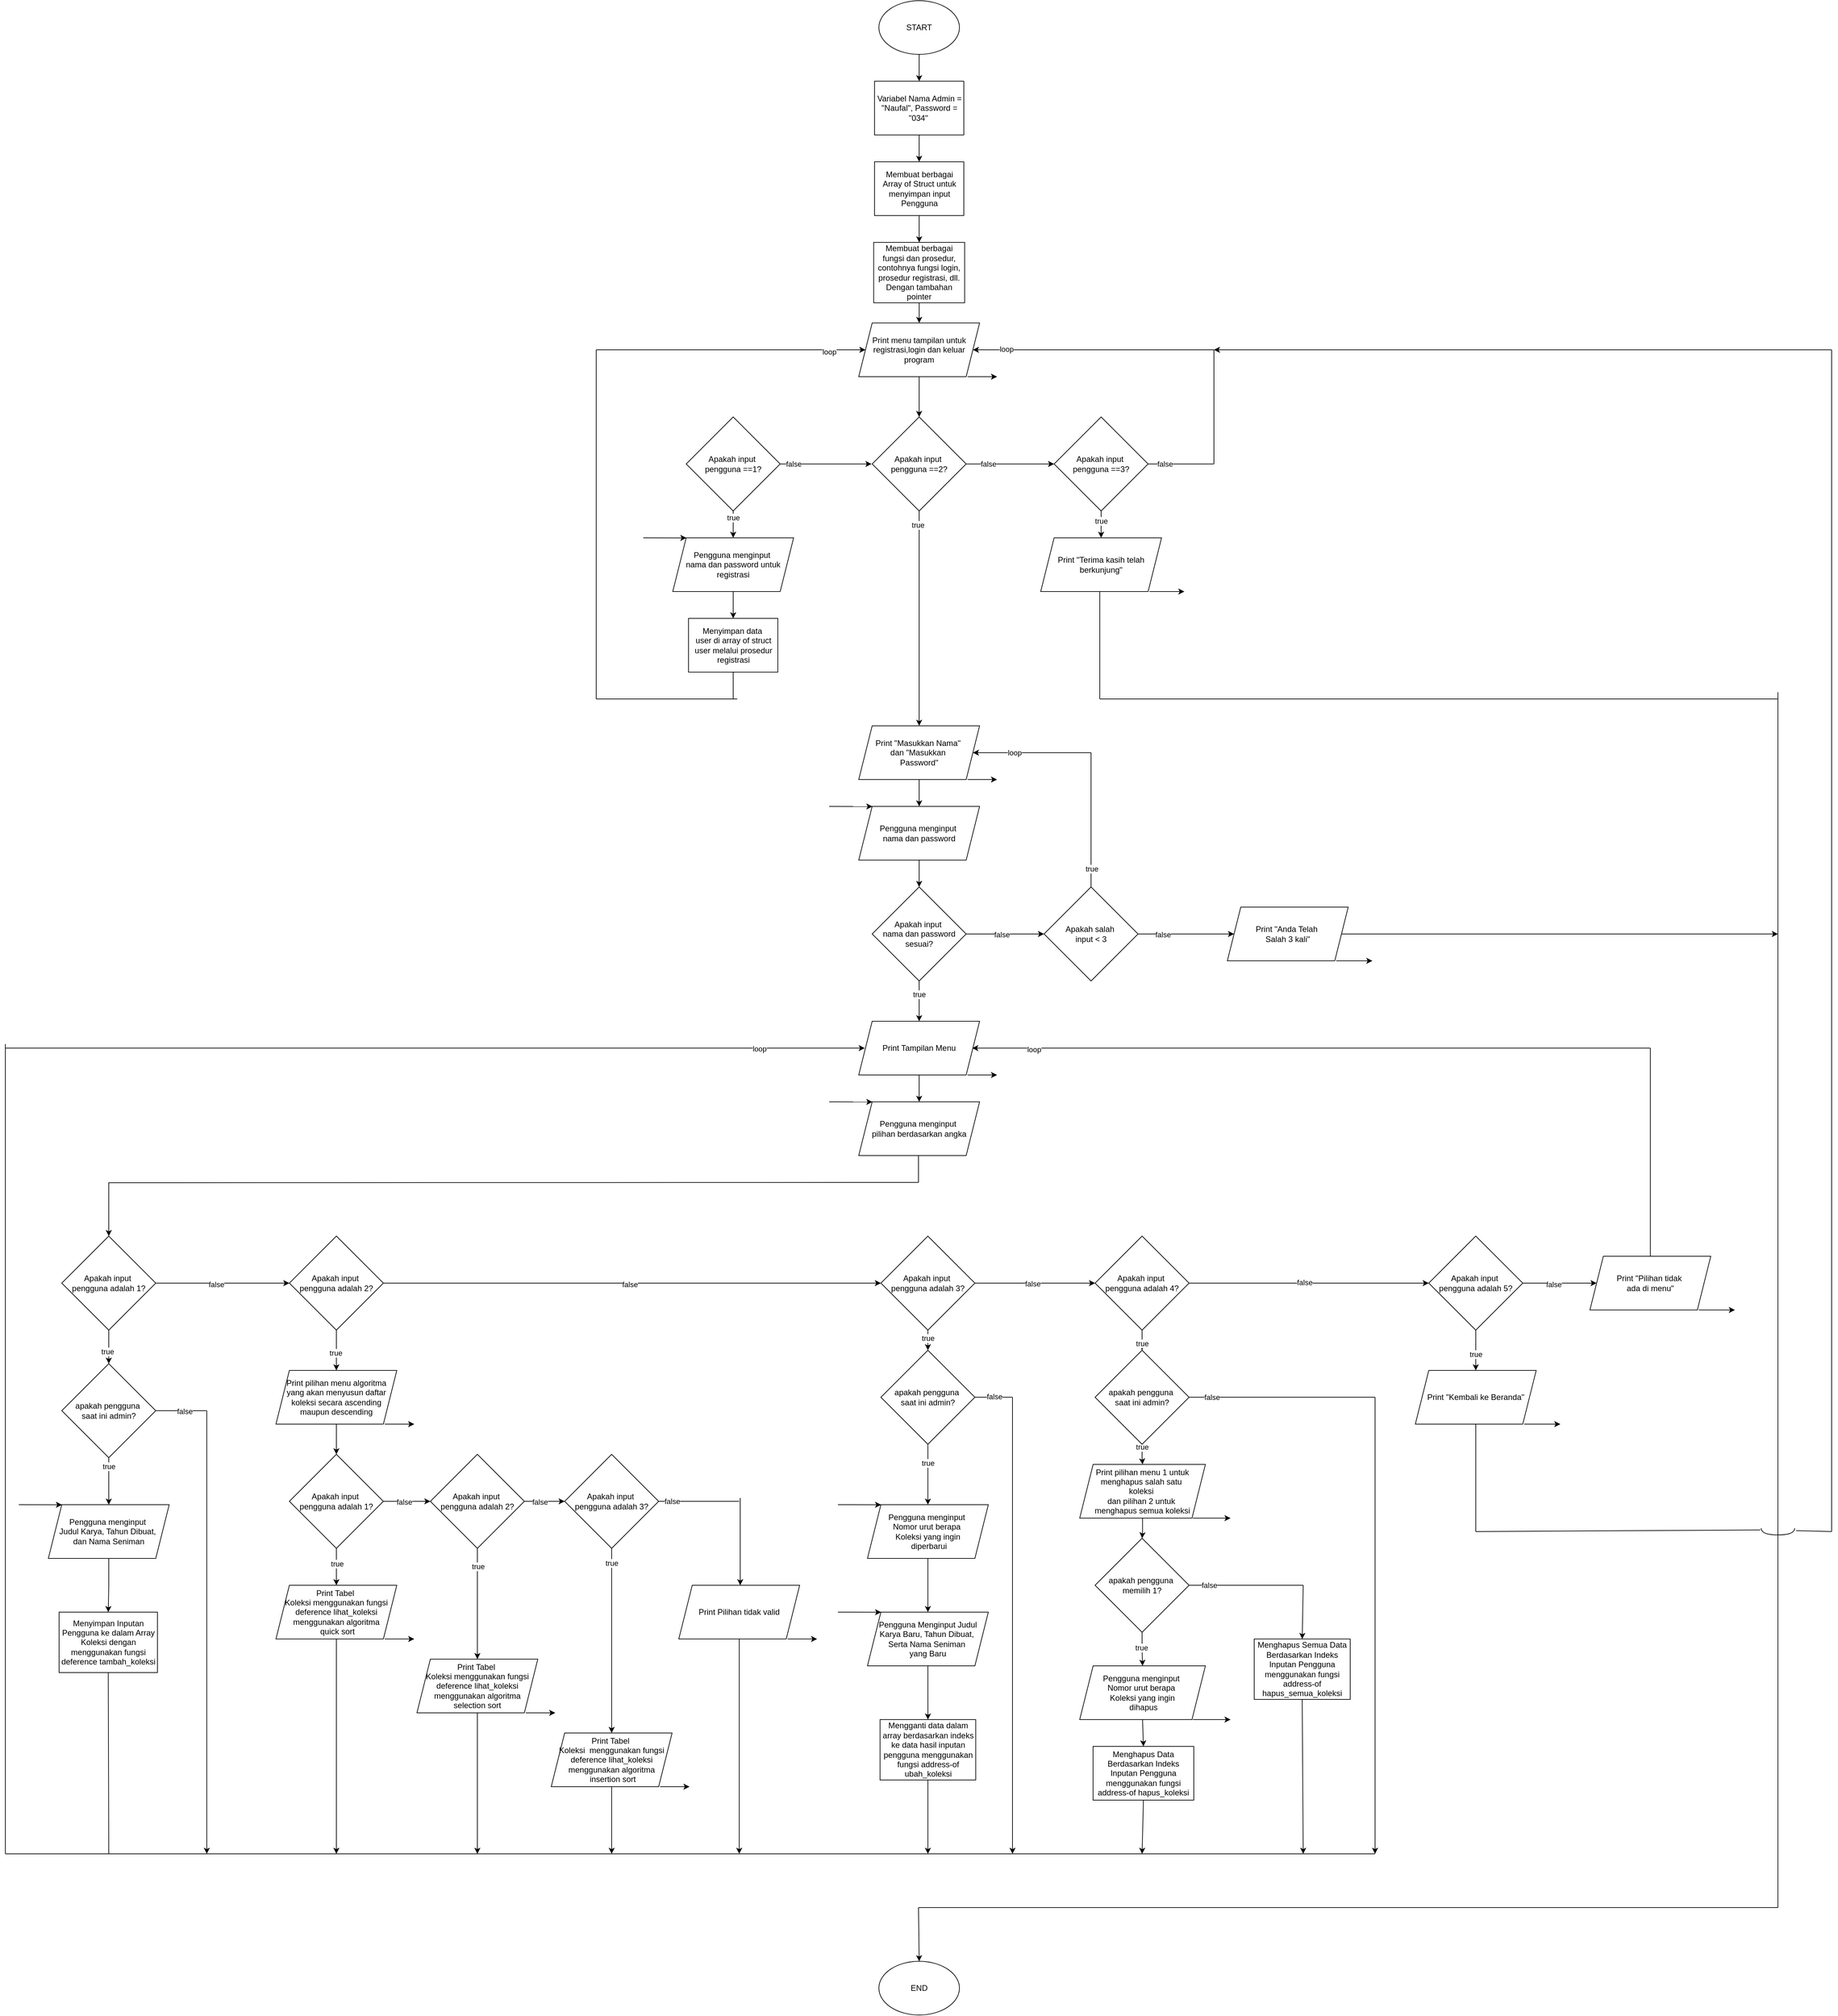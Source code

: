 <mxfile scale="1" border="0" version="26.2.13">
  <diagram id="C5RBs43oDa-KdzZeNtuy" name="Page-1">
    <mxGraphModel dx="2110" dy="1731" grid="1" gridSize="10" guides="1" tooltips="1" connect="1" arrows="1" fold="1" page="1" pageScale="1" pageWidth="827" pageHeight="1169" math="0" shadow="0">
      <root>
        <mxCell id="WIyWlLk6GJQsqaUBKTNV-0" />
        <mxCell id="WIyWlLk6GJQsqaUBKTNV-1" parent="WIyWlLk6GJQsqaUBKTNV-0" />
        <mxCell id="TQMWpj2GuU2XblvTJpzS-38" value="" style="edgeStyle=orthogonalEdgeStyle;rounded=0;orthogonalLoop=1;jettySize=auto;html=1;" parent="WIyWlLk6GJQsqaUBKTNV-1" target="TQMWpj2GuU2XblvTJpzS-37" edge="1">
          <mxGeometry relative="1" as="geometry">
            <mxPoint x="960" y="760" as="sourcePoint" />
          </mxGeometry>
        </mxCell>
        <mxCell id="TQMWpj2GuU2XblvTJpzS-43" value="" style="edgeStyle=orthogonalEdgeStyle;rounded=0;orthogonalLoop=1;jettySize=auto;html=1;" parent="WIyWlLk6GJQsqaUBKTNV-1" source="TQMWpj2GuU2XblvTJpzS-39" target="TQMWpj2GuU2XblvTJpzS-40" edge="1">
          <mxGeometry relative="1" as="geometry" />
        </mxCell>
        <mxCell id="TQMWpj2GuU2XblvTJpzS-156" value="false" style="edgeLabel;html=1;align=center;verticalAlign=middle;resizable=0;points=[];" parent="TQMWpj2GuU2XblvTJpzS-43" vertex="1" connectable="0">
          <mxGeometry x="-0.011" y="-2" relative="1" as="geometry">
            <mxPoint as="offset" />
          </mxGeometry>
        </mxCell>
        <mxCell id="TQMWpj2GuU2XblvTJpzS-44" value="" style="edgeStyle=orthogonalEdgeStyle;rounded=0;orthogonalLoop=1;jettySize=auto;html=1;" parent="WIyWlLk6GJQsqaUBKTNV-1" source="TQMWpj2GuU2XblvTJpzS-40" target="TQMWpj2GuU2XblvTJpzS-41" edge="1">
          <mxGeometry relative="1" as="geometry" />
        </mxCell>
        <mxCell id="TQMWpj2GuU2XblvTJpzS-157" value="false" style="edgeLabel;html=1;align=center;verticalAlign=middle;resizable=0;points=[];" parent="TQMWpj2GuU2XblvTJpzS-44" vertex="1" connectable="0">
          <mxGeometry x="-0.039" y="-1" relative="1" as="geometry">
            <mxPoint as="offset" />
          </mxGeometry>
        </mxCell>
        <mxCell id="BORtTbWCgBriATxm2zL_-46" value="" style="edgeStyle=orthogonalEdgeStyle;rounded=0;orthogonalLoop=1;jettySize=auto;html=1;" parent="WIyWlLk6GJQsqaUBKTNV-1" source="TQMWpj2GuU2XblvTJpzS-40" target="BORtTbWCgBriATxm2zL_-44" edge="1">
          <mxGeometry relative="1" as="geometry" />
        </mxCell>
        <mxCell id="BORtTbWCgBriATxm2zL_-70" value="true" style="edgeLabel;html=1;align=center;verticalAlign=middle;resizable=0;points=[];" parent="BORtTbWCgBriATxm2zL_-46" vertex="1" connectable="0">
          <mxGeometry x="0.288" relative="1" as="geometry">
            <mxPoint as="offset" />
          </mxGeometry>
        </mxCell>
        <mxCell id="TQMWpj2GuU2XblvTJpzS-40" value="Apakah input&amp;nbsp;&lt;div&gt;pengguna adalah 3?&lt;/div&gt;" style="rhombus;whiteSpace=wrap;html=1;" parent="WIyWlLk6GJQsqaUBKTNV-1" vertex="1">
          <mxGeometry x="904" y="840" width="140" height="140" as="geometry" />
        </mxCell>
        <mxCell id="TQMWpj2GuU2XblvTJpzS-94" value="" style="edgeStyle=orthogonalEdgeStyle;rounded=0;orthogonalLoop=1;jettySize=auto;html=1;" parent="WIyWlLk6GJQsqaUBKTNV-1" source="TQMWpj2GuU2XblvTJpzS-45" target="TQMWpj2GuU2XblvTJpzS-92" edge="1">
          <mxGeometry relative="1" as="geometry" />
        </mxCell>
        <mxCell id="TQMWpj2GuU2XblvTJpzS-154" value="true" style="edgeLabel;html=1;align=center;verticalAlign=middle;resizable=0;points=[];" parent="TQMWpj2GuU2XblvTJpzS-94" vertex="1" connectable="0">
          <mxGeometry x="0.214" relative="1" as="geometry">
            <mxPoint y="-1" as="offset" />
          </mxGeometry>
        </mxCell>
        <mxCell id="TQMWpj2GuU2XblvTJpzS-100" value="" style="edgeStyle=orthogonalEdgeStyle;rounded=0;orthogonalLoop=1;jettySize=auto;html=1;" parent="WIyWlLk6GJQsqaUBKTNV-1" source="TQMWpj2GuU2XblvTJpzS-45" target="TQMWpj2GuU2XblvTJpzS-98" edge="1">
          <mxGeometry relative="1" as="geometry" />
        </mxCell>
        <mxCell id="TQMWpj2GuU2XblvTJpzS-159" value="false" style="edgeLabel;html=1;align=center;verticalAlign=middle;resizable=0;points=[];" parent="TQMWpj2GuU2XblvTJpzS-100" vertex="1" connectable="0">
          <mxGeometry x="-0.174" y="-2" relative="1" as="geometry">
            <mxPoint as="offset" />
          </mxGeometry>
        </mxCell>
        <mxCell id="TQMWpj2GuU2XblvTJpzS-45" value="Apakah input&amp;nbsp;&lt;div&gt;pengguna adalah 5?&lt;/div&gt;" style="rhombus;whiteSpace=wrap;html=1;" parent="WIyWlLk6GJQsqaUBKTNV-1" vertex="1">
          <mxGeometry x="1720" y="840" width="140" height="140" as="geometry" />
        </mxCell>
        <mxCell id="TQMWpj2GuU2XblvTJpzS-91" value="" style="group" parent="WIyWlLk6GJQsqaUBKTNV-1" vertex="1" connectable="0">
          <mxGeometry x="1710" y="1040" width="224" height="80" as="geometry" />
        </mxCell>
        <mxCell id="BORtTbWCgBriATxm2zL_-19" value="" style="group" parent="TQMWpj2GuU2XblvTJpzS-91" vertex="1" connectable="0">
          <mxGeometry x="-10" width="216" height="80" as="geometry" />
        </mxCell>
        <mxCell id="TQMWpj2GuU2XblvTJpzS-92" value="Print &quot;Kembali ke Beranda&quot;" style="shape=parallelogram;perimeter=parallelogramPerimeter;whiteSpace=wrap;html=1;fixedSize=1;" parent="BORtTbWCgBriATxm2zL_-19" vertex="1">
          <mxGeometry width="180" height="80" as="geometry" />
        </mxCell>
        <mxCell id="TQMWpj2GuU2XblvTJpzS-93" value="" style="endArrow=classic;html=1;rounded=0;exitX=0.9;exitY=1;exitDx=0;exitDy=0;exitPerimeter=0;" parent="BORtTbWCgBriATxm2zL_-19" source="TQMWpj2GuU2XblvTJpzS-92" edge="1">
          <mxGeometry width="50" height="50" relative="1" as="geometry">
            <mxPoint x="76" y="160" as="sourcePoint" />
            <mxPoint x="216" y="80" as="targetPoint" />
          </mxGeometry>
        </mxCell>
        <mxCell id="TQMWpj2GuU2XblvTJpzS-96" value="" style="endArrow=none;html=1;rounded=0;" parent="WIyWlLk6GJQsqaUBKTNV-1" edge="1">
          <mxGeometry width="50" height="50" relative="1" as="geometry">
            <mxPoint x="960" y="760" as="sourcePoint" />
            <mxPoint x="960" y="720" as="targetPoint" />
          </mxGeometry>
        </mxCell>
        <mxCell id="TQMWpj2GuU2XblvTJpzS-97" value="" style="group" parent="WIyWlLk6GJQsqaUBKTNV-1" vertex="1" connectable="0">
          <mxGeometry x="1970" y="870" width="224" height="80" as="geometry" />
        </mxCell>
        <mxCell id="TQMWpj2GuU2XblvTJpzS-98" value="Print &quot;Pilihan tidak&amp;nbsp;&lt;div&gt;ada di menu&quot;&lt;/div&gt;" style="shape=parallelogram;perimeter=parallelogramPerimeter;whiteSpace=wrap;html=1;fixedSize=1;" parent="TQMWpj2GuU2XblvTJpzS-97" vertex="1">
          <mxGeometry x="-10" width="180" height="80" as="geometry" />
        </mxCell>
        <mxCell id="TQMWpj2GuU2XblvTJpzS-99" value="" style="endArrow=classic;html=1;rounded=0;exitX=0.9;exitY=1;exitDx=0;exitDy=0;exitPerimeter=0;" parent="TQMWpj2GuU2XblvTJpzS-97" source="TQMWpj2GuU2XblvTJpzS-98" edge="1">
          <mxGeometry width="50" height="50" relative="1" as="geometry">
            <mxPoint x="66" y="160" as="sourcePoint" />
            <mxPoint x="206" y="80" as="targetPoint" />
          </mxGeometry>
        </mxCell>
        <mxCell id="TQMWpj2GuU2XblvTJpzS-101" value="" style="endArrow=none;html=1;rounded=0;" parent="WIyWlLk6GJQsqaUBKTNV-1" edge="1">
          <mxGeometry width="50" height="50" relative="1" as="geometry">
            <mxPoint x="-400" y="1760" as="sourcePoint" />
            <mxPoint x="1640" y="1760" as="targetPoint" />
          </mxGeometry>
        </mxCell>
        <mxCell id="TQMWpj2GuU2XblvTJpzS-106" value="" style="endArrow=none;html=1;rounded=0;" parent="WIyWlLk6GJQsqaUBKTNV-1" edge="1">
          <mxGeometry width="50" height="50" relative="1" as="geometry">
            <mxPoint x="-400" y="1760" as="sourcePoint" />
            <mxPoint x="-400" y="554" as="targetPoint" />
          </mxGeometry>
        </mxCell>
        <mxCell id="TQMWpj2GuU2XblvTJpzS-107" value="" style="endArrow=classic;html=1;rounded=0;" parent="WIyWlLk6GJQsqaUBKTNV-1" edge="1">
          <mxGeometry width="50" height="50" relative="1" as="geometry">
            <mxPoint x="-400" y="560" as="sourcePoint" />
            <mxPoint x="880" y="560" as="targetPoint" />
          </mxGeometry>
        </mxCell>
        <mxCell id="TQMWpj2GuU2XblvTJpzS-108" value="loop" style="edgeLabel;html=1;align=center;verticalAlign=middle;resizable=0;points=[];" parent="TQMWpj2GuU2XblvTJpzS-107" vertex="1" connectable="0">
          <mxGeometry x="0.754" y="-1" relative="1" as="geometry">
            <mxPoint as="offset" />
          </mxGeometry>
        </mxCell>
        <mxCell id="TQMWpj2GuU2XblvTJpzS-109" value="" style="endArrow=none;html=1;rounded=0;exitX=0.5;exitY=0;exitDx=0;exitDy=0;" parent="WIyWlLk6GJQsqaUBKTNV-1" source="TQMWpj2GuU2XblvTJpzS-98" edge="1">
          <mxGeometry width="50" height="50" relative="1" as="geometry">
            <mxPoint x="1350" y="690" as="sourcePoint" />
            <mxPoint x="2050" y="560" as="targetPoint" />
          </mxGeometry>
        </mxCell>
        <mxCell id="TQMWpj2GuU2XblvTJpzS-110" value="" style="endArrow=classic;html=1;rounded=0;" parent="WIyWlLk6GJQsqaUBKTNV-1" edge="1">
          <mxGeometry width="50" height="50" relative="1" as="geometry">
            <mxPoint x="2050" y="560" as="sourcePoint" />
            <mxPoint x="1040" y="560" as="targetPoint" />
          </mxGeometry>
        </mxCell>
        <mxCell id="TQMWpj2GuU2XblvTJpzS-111" value="loop" style="edgeLabel;html=1;align=center;verticalAlign=middle;resizable=0;points=[];" parent="TQMWpj2GuU2XblvTJpzS-110" vertex="1" connectable="0">
          <mxGeometry x="0.819" y="2" relative="1" as="geometry">
            <mxPoint as="offset" />
          </mxGeometry>
        </mxCell>
        <mxCell id="TQMWpj2GuU2XblvTJpzS-11" value="" style="edgeStyle=orthogonalEdgeStyle;rounded=0;orthogonalLoop=1;jettySize=auto;html=1;" parent="WIyWlLk6GJQsqaUBKTNV-1" source="TQMWpj2GuU2XblvTJpzS-1" target="TQMWpj2GuU2XblvTJpzS-10" edge="1">
          <mxGeometry relative="1" as="geometry" />
        </mxCell>
        <mxCell id="TQMWpj2GuU2XblvTJpzS-13" value="" style="group" parent="WIyWlLk6GJQsqaUBKTNV-1" vertex="1" connectable="0">
          <mxGeometry x="827" y="200" width="224" height="80" as="geometry" />
        </mxCell>
        <mxCell id="TQMWpj2GuU2XblvTJpzS-10" value="Pengguna menginput&amp;nbsp;&lt;div&gt;nama dan password&lt;/div&gt;" style="shape=parallelogram;perimeter=parallelogramPerimeter;whiteSpace=wrap;html=1;fixedSize=1;" parent="TQMWpj2GuU2XblvTJpzS-13" vertex="1">
          <mxGeometry x="44" width="180" height="80" as="geometry" />
        </mxCell>
        <mxCell id="TQMWpj2GuU2XblvTJpzS-12" value="" style="endArrow=classic;html=1;rounded=0;entryX=0.113;entryY=0.002;entryDx=0;entryDy=0;entryPerimeter=0;" parent="TQMWpj2GuU2XblvTJpzS-13" target="TQMWpj2GuU2XblvTJpzS-10" edge="1">
          <mxGeometry width="50" height="50" relative="1" as="geometry">
            <mxPoint as="sourcePoint" />
            <mxPoint x="160" y="-10" as="targetPoint" />
          </mxGeometry>
        </mxCell>
        <mxCell id="TQMWpj2GuU2XblvTJpzS-14" value="" style="group" parent="WIyWlLk6GJQsqaUBKTNV-1" vertex="1" connectable="0">
          <mxGeometry x="871" y="80" width="206" height="80" as="geometry" />
        </mxCell>
        <mxCell id="TQMWpj2GuU2XblvTJpzS-1" value="Print &quot;Masukkan Nama&quot;&amp;nbsp;&lt;div&gt;dan &quot;Masukkan&amp;nbsp;&lt;/div&gt;&lt;div&gt;Password&quot;&lt;/div&gt;" style="shape=parallelogram;perimeter=parallelogramPerimeter;whiteSpace=wrap;html=1;fixedSize=1;" parent="TQMWpj2GuU2XblvTJpzS-14" vertex="1">
          <mxGeometry width="180" height="80" as="geometry" />
        </mxCell>
        <mxCell id="TQMWpj2GuU2XblvTJpzS-7" value="" style="endArrow=classic;html=1;rounded=0;exitX=0.9;exitY=1;exitDx=0;exitDy=0;exitPerimeter=0;" parent="TQMWpj2GuU2XblvTJpzS-14" source="TQMWpj2GuU2XblvTJpzS-1" edge="1">
          <mxGeometry width="50" height="50" relative="1" as="geometry">
            <mxPoint x="66" y="160" as="sourcePoint" />
            <mxPoint x="206" y="80" as="targetPoint" />
          </mxGeometry>
        </mxCell>
        <mxCell id="TQMWpj2GuU2XblvTJpzS-19" value="" style="edgeStyle=orthogonalEdgeStyle;rounded=0;orthogonalLoop=1;jettySize=auto;html=1;" parent="WIyWlLk6GJQsqaUBKTNV-1" source="TQMWpj2GuU2XblvTJpzS-15" target="TQMWpj2GuU2XblvTJpzS-18" edge="1">
          <mxGeometry relative="1" as="geometry">
            <Array as="points">
              <mxPoint x="1087" y="390" />
              <mxPoint x="1087" y="390" />
            </Array>
          </mxGeometry>
        </mxCell>
        <mxCell id="TQMWpj2GuU2XblvTJpzS-23" value="false" style="edgeLabel;html=1;align=center;verticalAlign=middle;resizable=0;points=[];" parent="TQMWpj2GuU2XblvTJpzS-19" vertex="1" connectable="0">
          <mxGeometry x="-0.09" y="-1" relative="1" as="geometry">
            <mxPoint as="offset" />
          </mxGeometry>
        </mxCell>
        <mxCell id="TQMWpj2GuU2XblvTJpzS-32" value="" style="edgeStyle=orthogonalEdgeStyle;rounded=0;orthogonalLoop=1;jettySize=auto;html=1;" parent="WIyWlLk6GJQsqaUBKTNV-1" source="TQMWpj2GuU2XblvTJpzS-15" target="TQMWpj2GuU2XblvTJpzS-29" edge="1">
          <mxGeometry relative="1" as="geometry" />
        </mxCell>
        <mxCell id="TQMWpj2GuU2XblvTJpzS-149" value="true" style="edgeLabel;html=1;align=center;verticalAlign=middle;resizable=0;points=[];" parent="TQMWpj2GuU2XblvTJpzS-32" vertex="1" connectable="0">
          <mxGeometry x="-0.309" relative="1" as="geometry">
            <mxPoint y="-1" as="offset" />
          </mxGeometry>
        </mxCell>
        <mxCell id="TQMWpj2GuU2XblvTJpzS-15" value="Apakah input&amp;nbsp;&lt;div&gt;nama dan password sesuai?&lt;/div&gt;" style="rhombus;whiteSpace=wrap;html=1;" parent="WIyWlLk6GJQsqaUBKTNV-1" vertex="1">
          <mxGeometry x="891" y="320" width="140" height="140" as="geometry" />
        </mxCell>
        <mxCell id="TQMWpj2GuU2XblvTJpzS-16" value="" style="edgeStyle=orthogonalEdgeStyle;rounded=0;orthogonalLoop=1;jettySize=auto;html=1;" parent="WIyWlLk6GJQsqaUBKTNV-1" source="TQMWpj2GuU2XblvTJpzS-10" target="TQMWpj2GuU2XblvTJpzS-15" edge="1">
          <mxGeometry relative="1" as="geometry" />
        </mxCell>
        <mxCell id="TQMWpj2GuU2XblvTJpzS-18" value="Apakah salah&amp;nbsp;&lt;div&gt;input &amp;lt; 3&lt;/div&gt;" style="rhombus;whiteSpace=wrap;html=1;" parent="WIyWlLk6GJQsqaUBKTNV-1" vertex="1">
          <mxGeometry x="1147" y="320" width="140" height="140" as="geometry" />
        </mxCell>
        <mxCell id="TQMWpj2GuU2XblvTJpzS-21" value="" style="endArrow=none;html=1;rounded=0;exitX=0.5;exitY=0;exitDx=0;exitDy=0;" parent="WIyWlLk6GJQsqaUBKTNV-1" source="TQMWpj2GuU2XblvTJpzS-18" edge="1">
          <mxGeometry width="50" height="50" relative="1" as="geometry">
            <mxPoint x="1157" y="260" as="sourcePoint" />
            <mxPoint x="1217" y="120" as="targetPoint" />
          </mxGeometry>
        </mxCell>
        <mxCell id="TQMWpj2GuU2XblvTJpzS-24" value="true" style="edgeLabel;html=1;align=center;verticalAlign=middle;resizable=0;points=[];" parent="TQMWpj2GuU2XblvTJpzS-21" vertex="1" connectable="0">
          <mxGeometry x="-0.726" y="-1" relative="1" as="geometry">
            <mxPoint as="offset" />
          </mxGeometry>
        </mxCell>
        <mxCell id="TQMWpj2GuU2XblvTJpzS-22" value="" style="endArrow=classic;html=1;rounded=0;entryX=1;entryY=0.5;entryDx=0;entryDy=0;" parent="WIyWlLk6GJQsqaUBKTNV-1" target="TQMWpj2GuU2XblvTJpzS-1" edge="1">
          <mxGeometry width="50" height="50" relative="1" as="geometry">
            <mxPoint x="1217" y="120" as="sourcePoint" />
            <mxPoint x="1207" y="210" as="targetPoint" />
          </mxGeometry>
        </mxCell>
        <mxCell id="TQMWpj2GuU2XblvTJpzS-143" value="loop" style="edgeLabel;html=1;align=center;verticalAlign=middle;resizable=0;points=[];" parent="TQMWpj2GuU2XblvTJpzS-22" vertex="1" connectable="0">
          <mxGeometry x="0.299" relative="1" as="geometry">
            <mxPoint as="offset" />
          </mxGeometry>
        </mxCell>
        <mxCell id="CPGWKNepS4F0Ph8pHmQM-7" value="" style="group" parent="WIyWlLk6GJQsqaUBKTNV-1" vertex="1" connectable="0">
          <mxGeometry x="1430" y="350" width="224" height="80" as="geometry" />
        </mxCell>
        <mxCell id="CPGWKNepS4F0Ph8pHmQM-8" value="Print &quot;Anda Telah&amp;nbsp;&lt;div&gt;Salah 3 kali&quot;&lt;/div&gt;" style="shape=parallelogram;perimeter=parallelogramPerimeter;whiteSpace=wrap;html=1;fixedSize=1;" parent="CPGWKNepS4F0Ph8pHmQM-7" vertex="1">
          <mxGeometry x="-10" width="180" height="80" as="geometry" />
        </mxCell>
        <mxCell id="CPGWKNepS4F0Ph8pHmQM-9" value="" style="endArrow=classic;html=1;rounded=0;exitX=0.9;exitY=1;exitDx=0;exitDy=0;exitPerimeter=0;" parent="CPGWKNepS4F0Ph8pHmQM-7" source="CPGWKNepS4F0Ph8pHmQM-8" edge="1">
          <mxGeometry width="50" height="50" relative="1" as="geometry">
            <mxPoint x="66" y="160" as="sourcePoint" />
            <mxPoint x="206" y="80" as="targetPoint" />
          </mxGeometry>
        </mxCell>
        <mxCell id="CPGWKNepS4F0Ph8pHmQM-10" value="" style="endArrow=classic;html=1;rounded=0;exitX=1;exitY=0.5;exitDx=0;exitDy=0;entryX=0;entryY=0.5;entryDx=0;entryDy=0;" parent="WIyWlLk6GJQsqaUBKTNV-1" source="TQMWpj2GuU2XblvTJpzS-18" target="CPGWKNepS4F0Ph8pHmQM-8" edge="1">
          <mxGeometry width="50" height="50" relative="1" as="geometry">
            <mxPoint x="1350" y="460" as="sourcePoint" />
            <mxPoint x="1400" y="410" as="targetPoint" />
          </mxGeometry>
        </mxCell>
        <mxCell id="CPGWKNepS4F0Ph8pHmQM-11" value="false" style="edgeLabel;html=1;align=center;verticalAlign=middle;resizable=0;points=[];" parent="CPGWKNepS4F0Ph8pHmQM-10" vertex="1" connectable="0">
          <mxGeometry x="-0.488" y="-1" relative="1" as="geometry">
            <mxPoint as="offset" />
          </mxGeometry>
        </mxCell>
        <mxCell id="BORtTbWCgBriATxm2zL_-1" value="" style="group" parent="WIyWlLk6GJQsqaUBKTNV-1" vertex="1" connectable="0">
          <mxGeometry x="871" y="-520" width="206" height="80" as="geometry" />
        </mxCell>
        <mxCell id="BORtTbWCgBriATxm2zL_-2" value="Print menu tampilan untuk registrasi,login dan keluar program" style="shape=parallelogram;perimeter=parallelogramPerimeter;whiteSpace=wrap;html=1;fixedSize=1;" parent="BORtTbWCgBriATxm2zL_-1" vertex="1">
          <mxGeometry width="180" height="80" as="geometry" />
        </mxCell>
        <mxCell id="BORtTbWCgBriATxm2zL_-3" value="" style="endArrow=classic;html=1;rounded=0;exitX=0.9;exitY=1;exitDx=0;exitDy=0;exitPerimeter=0;" parent="BORtTbWCgBriATxm2zL_-1" source="BORtTbWCgBriATxm2zL_-2" edge="1">
          <mxGeometry width="50" height="50" relative="1" as="geometry">
            <mxPoint x="66" y="160" as="sourcePoint" />
            <mxPoint x="206" y="80" as="targetPoint" />
          </mxGeometry>
        </mxCell>
        <mxCell id="BORtTbWCgBriATxm2zL_-9" value="Menyimpan data&amp;nbsp;&lt;div&gt;user di array of struct user melalui prosedur registrasi&lt;/div&gt;" style="rounded=0;whiteSpace=wrap;html=1;" parent="WIyWlLk6GJQsqaUBKTNV-1" vertex="1">
          <mxGeometry x="617.5" y="-80" width="133" height="80" as="geometry" />
        </mxCell>
        <mxCell id="BORtTbWCgBriATxm2zL_-12" value="Apakah input&amp;nbsp;&lt;div&gt;pengguna ==2?&lt;/div&gt;" style="rhombus;whiteSpace=wrap;html=1;" parent="WIyWlLk6GJQsqaUBKTNV-1" vertex="1">
          <mxGeometry x="891" y="-380" width="140" height="140" as="geometry" />
        </mxCell>
        <mxCell id="BORtTbWCgBriATxm2zL_-23" value="" style="edgeStyle=orthogonalEdgeStyle;rounded=0;orthogonalLoop=1;jettySize=auto;html=1;" parent="WIyWlLk6GJQsqaUBKTNV-1" source="BORtTbWCgBriATxm2zL_-13" target="BORtTbWCgBriATxm2zL_-21" edge="1">
          <mxGeometry relative="1" as="geometry" />
        </mxCell>
        <mxCell id="BORtTbWCgBriATxm2zL_-33" value="true" style="edgeLabel;html=1;align=center;verticalAlign=middle;resizable=0;points=[];" parent="BORtTbWCgBriATxm2zL_-23" vertex="1" connectable="0">
          <mxGeometry x="-0.24" relative="1" as="geometry">
            <mxPoint as="offset" />
          </mxGeometry>
        </mxCell>
        <mxCell id="BORtTbWCgBriATxm2zL_-13" value="Apakah input&amp;nbsp;&lt;div&gt;pengguna ==3?&lt;/div&gt;" style="rhombus;whiteSpace=wrap;html=1;" parent="WIyWlLk6GJQsqaUBKTNV-1" vertex="1">
          <mxGeometry x="1162" y="-380" width="140" height="140" as="geometry" />
        </mxCell>
        <mxCell id="BORtTbWCgBriATxm2zL_-8" value="" style="edgeStyle=orthogonalEdgeStyle;rounded=0;orthogonalLoop=1;jettySize=auto;html=1;" parent="WIyWlLk6GJQsqaUBKTNV-1" source="BORtTbWCgBriATxm2zL_-4" target="BORtTbWCgBriATxm2zL_-6" edge="1">
          <mxGeometry relative="1" as="geometry" />
        </mxCell>
        <mxCell id="BORtTbWCgBriATxm2zL_-31" value="true" style="edgeLabel;html=1;align=center;verticalAlign=middle;resizable=0;points=[];" parent="BORtTbWCgBriATxm2zL_-8" vertex="1" connectable="0">
          <mxGeometry x="-0.49" relative="1" as="geometry">
            <mxPoint as="offset" />
          </mxGeometry>
        </mxCell>
        <mxCell id="BORtTbWCgBriATxm2zL_-4" value="Apakah input&amp;nbsp;&lt;div&gt;pengguna ==1?&lt;/div&gt;" style="rhombus;whiteSpace=wrap;html=1;" parent="WIyWlLk6GJQsqaUBKTNV-1" vertex="1">
          <mxGeometry x="614" y="-380" width="140" height="140" as="geometry" />
        </mxCell>
        <mxCell id="BORtTbWCgBriATxm2zL_-5" value="" style="group" parent="WIyWlLk6GJQsqaUBKTNV-1" vertex="1" connectable="0">
          <mxGeometry x="550" y="-200" width="224" height="80" as="geometry" />
        </mxCell>
        <mxCell id="BORtTbWCgBriATxm2zL_-6" value="Pengguna menginput&amp;nbsp;&lt;div&gt;nama dan password untuk registrasi&lt;/div&gt;" style="shape=parallelogram;perimeter=parallelogramPerimeter;whiteSpace=wrap;html=1;fixedSize=1;" parent="BORtTbWCgBriATxm2zL_-5" vertex="1">
          <mxGeometry x="44" width="180" height="80" as="geometry" />
        </mxCell>
        <mxCell id="BORtTbWCgBriATxm2zL_-7" value="" style="endArrow=classic;html=1;rounded=0;entryX=0.113;entryY=0.002;entryDx=0;entryDy=0;entryPerimeter=0;" parent="BORtTbWCgBriATxm2zL_-5" target="BORtTbWCgBriATxm2zL_-6" edge="1">
          <mxGeometry width="50" height="50" relative="1" as="geometry">
            <mxPoint as="sourcePoint" />
            <mxPoint x="160" y="-10" as="targetPoint" />
          </mxGeometry>
        </mxCell>
        <mxCell id="BORtTbWCgBriATxm2zL_-10" value="" style="edgeStyle=orthogonalEdgeStyle;rounded=0;orthogonalLoop=1;jettySize=auto;html=1;" parent="WIyWlLk6GJQsqaUBKTNV-1" source="BORtTbWCgBriATxm2zL_-6" target="BORtTbWCgBriATxm2zL_-9" edge="1">
          <mxGeometry relative="1" as="geometry" />
        </mxCell>
        <mxCell id="BORtTbWCgBriATxm2zL_-16" value="" style="endArrow=classic;html=1;rounded=0;exitX=0.5;exitY=1;exitDx=0;exitDy=0;entryX=0.5;entryY=0;entryDx=0;entryDy=0;" parent="WIyWlLk6GJQsqaUBKTNV-1" source="BORtTbWCgBriATxm2zL_-12" target="TQMWpj2GuU2XblvTJpzS-1" edge="1">
          <mxGeometry width="50" height="50" relative="1" as="geometry">
            <mxPoint x="1000" y="-130" as="sourcePoint" />
            <mxPoint x="1050" y="-180" as="targetPoint" />
          </mxGeometry>
        </mxCell>
        <mxCell id="BORtTbWCgBriATxm2zL_-32" value="true" style="edgeLabel;html=1;align=center;verticalAlign=middle;resizable=0;points=[];" parent="BORtTbWCgBriATxm2zL_-16" vertex="1" connectable="0">
          <mxGeometry x="-0.868" y="-2" relative="1" as="geometry">
            <mxPoint as="offset" />
          </mxGeometry>
        </mxCell>
        <mxCell id="BORtTbWCgBriATxm2zL_-17" value="" style="endArrow=classic;html=1;rounded=0;exitX=1;exitY=0.5;exitDx=0;exitDy=0;" parent="WIyWlLk6GJQsqaUBKTNV-1" source="BORtTbWCgBriATxm2zL_-4" edge="1">
          <mxGeometry width="50" height="50" relative="1" as="geometry">
            <mxPoint x="1130" y="-230" as="sourcePoint" />
            <mxPoint x="890" y="-310" as="targetPoint" />
          </mxGeometry>
        </mxCell>
        <mxCell id="BORtTbWCgBriATxm2zL_-34" value="false" style="edgeLabel;html=1;align=center;verticalAlign=middle;resizable=0;points=[];" parent="BORtTbWCgBriATxm2zL_-17" vertex="1" connectable="0">
          <mxGeometry x="-0.518" y="-1" relative="1" as="geometry">
            <mxPoint x="-13" y="-1" as="offset" />
          </mxGeometry>
        </mxCell>
        <mxCell id="BORtTbWCgBriATxm2zL_-18" value="" style="endArrow=classic;html=1;rounded=0;exitX=1;exitY=0.5;exitDx=0;exitDy=0;entryX=0;entryY=0.5;entryDx=0;entryDy=0;" parent="WIyWlLk6GJQsqaUBKTNV-1" source="BORtTbWCgBriATxm2zL_-12" target="BORtTbWCgBriATxm2zL_-13" edge="1">
          <mxGeometry width="50" height="50" relative="1" as="geometry">
            <mxPoint x="1130" y="-230" as="sourcePoint" />
            <mxPoint x="1180" y="-280" as="targetPoint" />
          </mxGeometry>
        </mxCell>
        <mxCell id="BORtTbWCgBriATxm2zL_-35" value="false" style="edgeLabel;html=1;align=center;verticalAlign=middle;resizable=0;points=[];" parent="BORtTbWCgBriATxm2zL_-18" vertex="1" connectable="0">
          <mxGeometry x="-0.514" y="3" relative="1" as="geometry">
            <mxPoint x="1" y="3" as="offset" />
          </mxGeometry>
        </mxCell>
        <mxCell id="BORtTbWCgBriATxm2zL_-20" value="" style="group" parent="WIyWlLk6GJQsqaUBKTNV-1" vertex="1" connectable="0">
          <mxGeometry x="1140" y="-200" width="216" height="80" as="geometry" />
        </mxCell>
        <mxCell id="BORtTbWCgBriATxm2zL_-21" value="Print &quot;Terima kasih telah berkunjung&quot;" style="shape=parallelogram;perimeter=parallelogramPerimeter;whiteSpace=wrap;html=1;fixedSize=1;" parent="BORtTbWCgBriATxm2zL_-20" vertex="1">
          <mxGeometry x="2" width="180" height="80" as="geometry" />
        </mxCell>
        <mxCell id="BORtTbWCgBriATxm2zL_-22" value="" style="endArrow=classic;html=1;rounded=0;exitX=0.9;exitY=1;exitDx=0;exitDy=0;exitPerimeter=0;" parent="BORtTbWCgBriATxm2zL_-20" source="BORtTbWCgBriATxm2zL_-21" edge="1">
          <mxGeometry width="50" height="50" relative="1" as="geometry">
            <mxPoint x="76" y="160" as="sourcePoint" />
            <mxPoint x="216" y="80" as="targetPoint" />
          </mxGeometry>
        </mxCell>
        <mxCell id="BORtTbWCgBriATxm2zL_-26" value="" style="edgeStyle=orthogonalEdgeStyle;rounded=0;orthogonalLoop=1;jettySize=auto;html=1;" parent="WIyWlLk6GJQsqaUBKTNV-1" source="BORtTbWCgBriATxm2zL_-2" target="BORtTbWCgBriATxm2zL_-12" edge="1">
          <mxGeometry relative="1" as="geometry" />
        </mxCell>
        <mxCell id="BORtTbWCgBriATxm2zL_-27" value="" style="endArrow=none;html=1;rounded=0;exitX=1;exitY=0.5;exitDx=0;exitDy=0;" parent="WIyWlLk6GJQsqaUBKTNV-1" source="BORtTbWCgBriATxm2zL_-13" edge="1">
          <mxGeometry width="50" height="50" relative="1" as="geometry">
            <mxPoint x="1100" y="-250" as="sourcePoint" />
            <mxPoint x="1400" y="-310" as="targetPoint" />
          </mxGeometry>
        </mxCell>
        <mxCell id="BORtTbWCgBriATxm2zL_-36" value="false" style="edgeLabel;html=1;align=center;verticalAlign=middle;resizable=0;points=[];" parent="BORtTbWCgBriATxm2zL_-27" vertex="1" connectable="0">
          <mxGeometry x="-0.494" relative="1" as="geometry">
            <mxPoint as="offset" />
          </mxGeometry>
        </mxCell>
        <mxCell id="BORtTbWCgBriATxm2zL_-29" value="" style="endArrow=none;html=1;rounded=0;" parent="WIyWlLk6GJQsqaUBKTNV-1" edge="1">
          <mxGeometry width="50" height="50" relative="1" as="geometry">
            <mxPoint x="1400" y="-310" as="sourcePoint" />
            <mxPoint x="1400" y="-480" as="targetPoint" />
          </mxGeometry>
        </mxCell>
        <mxCell id="BORtTbWCgBriATxm2zL_-30" value="" style="endArrow=classic;html=1;rounded=0;entryX=1;entryY=0.5;entryDx=0;entryDy=0;" parent="WIyWlLk6GJQsqaUBKTNV-1" target="BORtTbWCgBriATxm2zL_-2" edge="1">
          <mxGeometry width="50" height="50" relative="1" as="geometry">
            <mxPoint x="1400" y="-480" as="sourcePoint" />
            <mxPoint x="1150" y="-300" as="targetPoint" />
          </mxGeometry>
        </mxCell>
        <mxCell id="BORtTbWCgBriATxm2zL_-37" value="loop" style="edgeLabel;html=1;align=center;verticalAlign=middle;resizable=0;points=[];" parent="BORtTbWCgBriATxm2zL_-30" vertex="1" connectable="0">
          <mxGeometry x="0.723" y="-1" relative="1" as="geometry">
            <mxPoint as="offset" />
          </mxGeometry>
        </mxCell>
        <mxCell id="BORtTbWCgBriATxm2zL_-47" value="" style="edgeStyle=orthogonalEdgeStyle;rounded=0;orthogonalLoop=1;jettySize=auto;html=1;" parent="WIyWlLk6GJQsqaUBKTNV-1" source="BORtTbWCgBriATxm2zL_-44" target="TQMWpj2GuU2XblvTJpzS-73" edge="1">
          <mxGeometry relative="1" as="geometry" />
        </mxCell>
        <mxCell id="BORtTbWCgBriATxm2zL_-72" value="true" style="edgeLabel;html=1;align=center;verticalAlign=middle;resizable=0;points=[];" parent="BORtTbWCgBriATxm2zL_-47" vertex="1" connectable="0">
          <mxGeometry x="-0.392" relative="1" as="geometry">
            <mxPoint as="offset" />
          </mxGeometry>
        </mxCell>
        <mxCell id="BORtTbWCgBriATxm2zL_-44" value="apakah pengguna&amp;nbsp;&lt;div&gt;saat ini admin?&lt;/div&gt;" style="rhombus;whiteSpace=wrap;html=1;" parent="WIyWlLk6GJQsqaUBKTNV-1" vertex="1">
          <mxGeometry x="904" y="1010" width="140" height="140" as="geometry" />
        </mxCell>
        <mxCell id="BORtTbWCgBriATxm2zL_-48" value="" style="endArrow=none;html=1;rounded=0;exitX=1;exitY=0.5;exitDx=0;exitDy=0;" parent="WIyWlLk6GJQsqaUBKTNV-1" source="BORtTbWCgBriATxm2zL_-44" edge="1">
          <mxGeometry width="50" height="50" relative="1" as="geometry">
            <mxPoint x="870" y="1220" as="sourcePoint" />
            <mxPoint x="1100" y="1080" as="targetPoint" />
          </mxGeometry>
        </mxCell>
        <mxCell id="BORtTbWCgBriATxm2zL_-59" value="false" style="edgeLabel;html=1;align=center;verticalAlign=middle;resizable=0;points=[];" parent="BORtTbWCgBriATxm2zL_-48" vertex="1" connectable="0">
          <mxGeometry x="0.043" y="1" relative="1" as="geometry">
            <mxPoint as="offset" />
          </mxGeometry>
        </mxCell>
        <mxCell id="BORtTbWCgBriATxm2zL_-49" value="" style="endArrow=classic;html=1;rounded=0;" parent="WIyWlLk6GJQsqaUBKTNV-1" edge="1">
          <mxGeometry width="50" height="50" relative="1" as="geometry">
            <mxPoint x="1100" y="1080" as="sourcePoint" />
            <mxPoint x="1100" y="1760" as="targetPoint" />
          </mxGeometry>
        </mxCell>
        <mxCell id="BORtTbWCgBriATxm2zL_-61" value="" style="endArrow=none;html=1;rounded=0;exitX=0.5;exitY=1;exitDx=0;exitDy=0;" parent="WIyWlLk6GJQsqaUBKTNV-1" source="TQMWpj2GuU2XblvTJpzS-92" edge="1">
          <mxGeometry width="50" height="50" relative="1" as="geometry">
            <mxPoint x="1620" y="1190" as="sourcePoint" />
            <mxPoint x="1790" y="1280" as="targetPoint" />
          </mxGeometry>
        </mxCell>
        <mxCell id="BORtTbWCgBriATxm2zL_-62" value="" style="endArrow=none;html=1;rounded=0;entryX=0.261;entryY=1.027;entryDx=0;entryDy=0;entryPerimeter=0;" parent="WIyWlLk6GJQsqaUBKTNV-1" target="81BaxAbJWOzeDU-zqKsr-42" edge="1">
          <mxGeometry width="50" height="50" relative="1" as="geometry">
            <mxPoint x="1790" y="1280" as="sourcePoint" />
            <mxPoint x="2200" y="1280" as="targetPoint" />
          </mxGeometry>
        </mxCell>
        <mxCell id="BORtTbWCgBriATxm2zL_-63" value="" style="endArrow=none;html=1;rounded=0;" parent="WIyWlLk6GJQsqaUBKTNV-1" edge="1">
          <mxGeometry width="50" height="50" relative="1" as="geometry">
            <mxPoint x="2320" y="1280" as="sourcePoint" />
            <mxPoint x="2320" y="-480" as="targetPoint" />
          </mxGeometry>
        </mxCell>
        <mxCell id="BORtTbWCgBriATxm2zL_-64" value="" style="endArrow=classic;html=1;rounded=0;" parent="WIyWlLk6GJQsqaUBKTNV-1" edge="1">
          <mxGeometry width="50" height="50" relative="1" as="geometry">
            <mxPoint x="2320" y="-480" as="sourcePoint" />
            <mxPoint x="1400" y="-480" as="targetPoint" />
          </mxGeometry>
        </mxCell>
        <mxCell id="BORtTbWCgBriATxm2zL_-65" value="" style="endArrow=none;html=1;rounded=0;" parent="WIyWlLk6GJQsqaUBKTNV-1" edge="1">
          <mxGeometry width="50" height="50" relative="1" as="geometry">
            <mxPoint x="1230" y="-120" as="sourcePoint" />
            <mxPoint x="1230" y="40" as="targetPoint" />
          </mxGeometry>
        </mxCell>
        <mxCell id="BORtTbWCgBriATxm2zL_-66" value="" style="endArrow=none;html=1;rounded=0;" parent="WIyWlLk6GJQsqaUBKTNV-1" edge="1">
          <mxGeometry width="50" height="50" relative="1" as="geometry">
            <mxPoint x="1230" y="40" as="sourcePoint" />
            <mxPoint x="2240" y="40" as="targetPoint" />
          </mxGeometry>
        </mxCell>
        <mxCell id="BORtTbWCgBriATxm2zL_-67" value="" style="endArrow=none;html=1;rounded=0;" parent="WIyWlLk6GJQsqaUBKTNV-1" source="81BaxAbJWOzeDU-zqKsr-42" edge="1">
          <mxGeometry width="50" height="50" relative="1" as="geometry">
            <mxPoint x="2240" y="30" as="sourcePoint" />
            <mxPoint x="2240" y="1840" as="targetPoint" />
          </mxGeometry>
        </mxCell>
        <mxCell id="BORtTbWCgBriATxm2zL_-69" value="" style="endArrow=classic;html=1;rounded=0;exitX=1;exitY=0.5;exitDx=0;exitDy=0;" parent="WIyWlLk6GJQsqaUBKTNV-1" source="CPGWKNepS4F0Ph8pHmQM-8" edge="1">
          <mxGeometry width="50" height="50" relative="1" as="geometry">
            <mxPoint x="1490" y="490" as="sourcePoint" />
            <mxPoint x="2240" y="390" as="targetPoint" />
          </mxGeometry>
        </mxCell>
        <mxCell id="BORtTbWCgBriATxm2zL_-74" value="" style="endArrow=none;html=1;rounded=0;exitX=0.5;exitY=1;exitDx=0;exitDy=0;" parent="WIyWlLk6GJQsqaUBKTNV-1" source="BORtTbWCgBriATxm2zL_-9" edge="1">
          <mxGeometry width="50" height="50" relative="1" as="geometry">
            <mxPoint x="540" y="-40" as="sourcePoint" />
            <mxPoint x="684" y="40" as="targetPoint" />
          </mxGeometry>
        </mxCell>
        <mxCell id="BORtTbWCgBriATxm2zL_-75" value="" style="endArrow=none;html=1;rounded=0;" parent="WIyWlLk6GJQsqaUBKTNV-1" edge="1">
          <mxGeometry width="50" height="50" relative="1" as="geometry">
            <mxPoint x="690" y="40" as="sourcePoint" />
            <mxPoint x="480" y="40" as="targetPoint" />
          </mxGeometry>
        </mxCell>
        <mxCell id="BORtTbWCgBriATxm2zL_-76" value="" style="endArrow=none;html=1;rounded=0;" parent="WIyWlLk6GJQsqaUBKTNV-1" edge="1">
          <mxGeometry width="50" height="50" relative="1" as="geometry">
            <mxPoint x="480" y="40" as="sourcePoint" />
            <mxPoint x="480" y="-480" as="targetPoint" />
          </mxGeometry>
        </mxCell>
        <mxCell id="BORtTbWCgBriATxm2zL_-77" value="" style="endArrow=classic;html=1;rounded=0;entryX=0;entryY=0.5;entryDx=0;entryDy=0;" parent="WIyWlLk6GJQsqaUBKTNV-1" target="BORtTbWCgBriATxm2zL_-2" edge="1">
          <mxGeometry width="50" height="50" relative="1" as="geometry">
            <mxPoint x="480" y="-480" as="sourcePoint" />
            <mxPoint x="590" y="-320" as="targetPoint" />
          </mxGeometry>
        </mxCell>
        <mxCell id="BORtTbWCgBriATxm2zL_-78" value="loop" style="edgeLabel;html=1;align=center;verticalAlign=middle;resizable=0;points=[];" parent="BORtTbWCgBriATxm2zL_-77" vertex="1" connectable="0">
          <mxGeometry x="0.729" y="-3" relative="1" as="geometry">
            <mxPoint as="offset" />
          </mxGeometry>
        </mxCell>
        <mxCell id="81BaxAbJWOzeDU-zqKsr-51" value="" style="edgeStyle=orthogonalEdgeStyle;rounded=0;orthogonalLoop=1;jettySize=auto;html=1;" parent="WIyWlLk6GJQsqaUBKTNV-1" source="81BaxAbJWOzeDU-zqKsr-0" target="BORtTbWCgBriATxm2zL_-2" edge="1">
          <mxGeometry relative="1" as="geometry" />
        </mxCell>
        <mxCell id="81BaxAbJWOzeDU-zqKsr-0" value="Membuat berbagai fungsi dan prosedur, contohnya fungsi login, prosedur registrasi, dll. Dengan tambahan pointer" style="rounded=0;whiteSpace=wrap;html=1;" parent="WIyWlLk6GJQsqaUBKTNV-1" vertex="1">
          <mxGeometry x="893.25" y="-640" width="135.5" height="90" as="geometry" />
        </mxCell>
        <mxCell id="TQMWpj2GuU2XblvTJpzS-163" value="" style="edgeStyle=orthogonalEdgeStyle;rounded=0;orthogonalLoop=1;jettySize=auto;html=1;" parent="WIyWlLk6GJQsqaUBKTNV-1" source="TQMWpj2GuU2XblvTJpzS-0" target="TQMWpj2GuU2XblvTJpzS-160" edge="1">
          <mxGeometry relative="1" as="geometry" />
        </mxCell>
        <mxCell id="TQMWpj2GuU2XblvTJpzS-0" value="START" style="ellipse;whiteSpace=wrap;html=1;" parent="WIyWlLk6GJQsqaUBKTNV-1" vertex="1">
          <mxGeometry x="901" y="-1000" width="120" height="80" as="geometry" />
        </mxCell>
        <mxCell id="81BaxAbJWOzeDU-zqKsr-49" value="" style="edgeStyle=orthogonalEdgeStyle;rounded=0;orthogonalLoop=1;jettySize=auto;html=1;" parent="WIyWlLk6GJQsqaUBKTNV-1" source="TQMWpj2GuU2XblvTJpzS-160" target="CPGWKNepS4F0Ph8pHmQM-13" edge="1">
          <mxGeometry relative="1" as="geometry" />
        </mxCell>
        <mxCell id="TQMWpj2GuU2XblvTJpzS-160" value="Variabel Nama Admin = &quot;Naufal&quot;, Password = &quot;034&quot;&amp;nbsp;" style="rounded=0;whiteSpace=wrap;html=1;" parent="WIyWlLk6GJQsqaUBKTNV-1" vertex="1">
          <mxGeometry x="894.5" y="-880" width="133" height="80" as="geometry" />
        </mxCell>
        <mxCell id="81BaxAbJWOzeDU-zqKsr-50" value="" style="edgeStyle=orthogonalEdgeStyle;rounded=0;orthogonalLoop=1;jettySize=auto;html=1;" parent="WIyWlLk6GJQsqaUBKTNV-1" source="CPGWKNepS4F0Ph8pHmQM-13" target="81BaxAbJWOzeDU-zqKsr-0" edge="1">
          <mxGeometry relative="1" as="geometry" />
        </mxCell>
        <mxCell id="CPGWKNepS4F0Ph8pHmQM-13" value="Membuat berbagai Array of Struct untuk menyimpan input Pengguna" style="rounded=0;whiteSpace=wrap;html=1;" parent="WIyWlLk6GJQsqaUBKTNV-1" vertex="1">
          <mxGeometry x="894.5" y="-760" width="133" height="80" as="geometry" />
        </mxCell>
        <mxCell id="81BaxAbJWOzeDU-zqKsr-3" value="" style="endArrow=classic;html=1;rounded=0;exitX=0.5;exitY=1;exitDx=0;exitDy=0;" parent="WIyWlLk6GJQsqaUBKTNV-1" source="CPGWKNepS4F0Ph8pHmQM-3" edge="1">
          <mxGeometry width="50" height="50" relative="1" as="geometry">
            <mxPoint x="1020" y="1350" as="sourcePoint" />
            <mxPoint x="974" y="1760" as="targetPoint" />
          </mxGeometry>
        </mxCell>
        <mxCell id="TQMWpj2GuU2XblvTJpzS-72" value="" style="group" parent="WIyWlLk6GJQsqaUBKTNV-1" vertex="1" connectable="0">
          <mxGeometry x="840" y="1240" width="224" height="80" as="geometry" />
        </mxCell>
        <mxCell id="TQMWpj2GuU2XblvTJpzS-73" value="Pengguna menginput&amp;nbsp;&lt;div&gt;Nomor urut berapa&amp;nbsp;&lt;/div&gt;&lt;div&gt;Koleksi yang ingin&lt;/div&gt;&lt;div&gt;&amp;nbsp;diperbarui&lt;/div&gt;" style="shape=parallelogram;perimeter=parallelogramPerimeter;whiteSpace=wrap;html=1;fixedSize=1;" parent="TQMWpj2GuU2XblvTJpzS-72" vertex="1">
          <mxGeometry x="44" width="180" height="80" as="geometry" />
        </mxCell>
        <mxCell id="TQMWpj2GuU2XblvTJpzS-74" value="" style="endArrow=classic;html=1;rounded=0;entryX=0.113;entryY=0.002;entryDx=0;entryDy=0;entryPerimeter=0;" parent="TQMWpj2GuU2XblvTJpzS-72" target="TQMWpj2GuU2XblvTJpzS-73" edge="1">
          <mxGeometry width="50" height="50" relative="1" as="geometry">
            <mxPoint as="sourcePoint" />
            <mxPoint x="160" y="-10" as="targetPoint" />
          </mxGeometry>
        </mxCell>
        <mxCell id="TQMWpj2GuU2XblvTJpzS-75" value="" style="edgeStyle=orthogonalEdgeStyle;rounded=0;orthogonalLoop=1;jettySize=auto;html=1;entryX=0.5;entryY=0;entryDx=0;entryDy=0;" parent="WIyWlLk6GJQsqaUBKTNV-1" source="TQMWpj2GuU2XblvTJpzS-73" target="CPGWKNepS4F0Ph8pHmQM-1" edge="1">
          <mxGeometry relative="1" as="geometry">
            <mxPoint x="974" y="1380" as="targetPoint" />
          </mxGeometry>
        </mxCell>
        <mxCell id="CPGWKNepS4F0Ph8pHmQM-0" value="" style="group" parent="WIyWlLk6GJQsqaUBKTNV-1" vertex="1" connectable="0">
          <mxGeometry x="840" y="1400" width="224" height="80" as="geometry" />
        </mxCell>
        <mxCell id="CPGWKNepS4F0Ph8pHmQM-1" value="Pengguna Menginput Judul Karya Baru, Tahun Dibuat,&amp;nbsp;&lt;div&gt;Serta Nama Seniman&amp;nbsp;&lt;/div&gt;&lt;div&gt;yang Baru&lt;/div&gt;" style="shape=parallelogram;perimeter=parallelogramPerimeter;whiteSpace=wrap;html=1;fixedSize=1;" parent="CPGWKNepS4F0Ph8pHmQM-0" vertex="1">
          <mxGeometry x="44" width="180" height="80" as="geometry" />
        </mxCell>
        <mxCell id="CPGWKNepS4F0Ph8pHmQM-2" value="" style="endArrow=classic;html=1;rounded=0;entryX=0.113;entryY=0.002;entryDx=0;entryDy=0;entryPerimeter=0;" parent="CPGWKNepS4F0Ph8pHmQM-0" target="CPGWKNepS4F0Ph8pHmQM-1" edge="1">
          <mxGeometry width="50" height="50" relative="1" as="geometry">
            <mxPoint as="sourcePoint" />
            <mxPoint x="160" y="-10" as="targetPoint" />
          </mxGeometry>
        </mxCell>
        <mxCell id="CPGWKNepS4F0Ph8pHmQM-3" value="Mengganti data dalam array berdasarkan indeks ke data hasil inputan pengguna menggunakan fungsi address-of ubah_koleksi" style="rounded=0;whiteSpace=wrap;html=1;" parent="WIyWlLk6GJQsqaUBKTNV-1" vertex="1">
          <mxGeometry x="902.75" y="1560" width="142.5" height="90" as="geometry" />
        </mxCell>
        <mxCell id="81BaxAbJWOzeDU-zqKsr-28" value="" style="edgeStyle=orthogonalEdgeStyle;rounded=0;orthogonalLoop=1;jettySize=auto;html=1;" parent="WIyWlLk6GJQsqaUBKTNV-1" source="CPGWKNepS4F0Ph8pHmQM-1" target="CPGWKNepS4F0Ph8pHmQM-3" edge="1">
          <mxGeometry relative="1" as="geometry" />
        </mxCell>
        <mxCell id="81BaxAbJWOzeDU-zqKsr-35" value="" style="endArrow=classic;html=1;rounded=0;exitX=1;exitY=0.5;exitDx=0;exitDy=0;entryX=0;entryY=0.5;entryDx=0;entryDy=0;" parent="WIyWlLk6GJQsqaUBKTNV-1" source="TQMWpj2GuU2XblvTJpzS-41" target="TQMWpj2GuU2XblvTJpzS-45" edge="1">
          <mxGeometry width="50" height="50" relative="1" as="geometry">
            <mxPoint x="1340" y="930" as="sourcePoint" />
            <mxPoint x="1390" y="880" as="targetPoint" />
          </mxGeometry>
        </mxCell>
        <mxCell id="81BaxAbJWOzeDU-zqKsr-36" value="false" style="edgeLabel;html=1;align=center;verticalAlign=middle;resizable=0;points=[];" parent="81BaxAbJWOzeDU-zqKsr-35" vertex="1" connectable="0">
          <mxGeometry x="-0.038" y="1" relative="1" as="geometry">
            <mxPoint as="offset" />
          </mxGeometry>
        </mxCell>
        <mxCell id="81BaxAbJWOzeDU-zqKsr-39" value="" style="endArrow=none;html=1;rounded=0;exitX=1;exitY=0.5;exitDx=0;exitDy=0;" parent="WIyWlLk6GJQsqaUBKTNV-1" source="BORtTbWCgBriATxm2zL_-51" edge="1">
          <mxGeometry width="50" height="50" relative="1" as="geometry">
            <mxPoint x="1460" y="1210" as="sourcePoint" />
            <mxPoint x="1640" y="1080" as="targetPoint" />
          </mxGeometry>
        </mxCell>
        <mxCell id="81BaxAbJWOzeDU-zqKsr-46" value="false" style="edgeLabel;html=1;align=center;verticalAlign=middle;resizable=0;points=[];" parent="81BaxAbJWOzeDU-zqKsr-39" vertex="1" connectable="0">
          <mxGeometry x="-0.746" relative="1" as="geometry">
            <mxPoint x="-1" as="offset" />
          </mxGeometry>
        </mxCell>
        <mxCell id="81BaxAbJWOzeDU-zqKsr-40" value="" style="endArrow=classic;html=1;rounded=0;" parent="WIyWlLk6GJQsqaUBKTNV-1" edge="1">
          <mxGeometry width="50" height="50" relative="1" as="geometry">
            <mxPoint x="1640" y="1080" as="sourcePoint" />
            <mxPoint x="1640" y="1760" as="targetPoint" />
          </mxGeometry>
        </mxCell>
        <mxCell id="81BaxAbJWOzeDU-zqKsr-13" value="" style="edgeStyle=orthogonalEdgeStyle;rounded=0;orthogonalLoop=1;jettySize=auto;html=1;" parent="WIyWlLk6GJQsqaUBKTNV-1" source="TQMWpj2GuU2XblvTJpzS-41" target="BORtTbWCgBriATxm2zL_-51" edge="1">
          <mxGeometry relative="1" as="geometry" />
        </mxCell>
        <mxCell id="81BaxAbJWOzeDU-zqKsr-37" value="true" style="edgeLabel;html=1;align=center;verticalAlign=middle;resizable=0;points=[];" parent="81BaxAbJWOzeDU-zqKsr-13" vertex="1" connectable="0">
          <mxGeometry x="0.589" relative="1" as="geometry">
            <mxPoint as="offset" />
          </mxGeometry>
        </mxCell>
        <mxCell id="TQMWpj2GuU2XblvTJpzS-41" value="Apakah input&amp;nbsp;&lt;div&gt;pengguna adalah 4?&lt;/div&gt;" style="rhombus;whiteSpace=wrap;html=1;" parent="WIyWlLk6GJQsqaUBKTNV-1" vertex="1">
          <mxGeometry x="1223" y="840" width="140" height="140" as="geometry" />
        </mxCell>
        <mxCell id="81BaxAbJWOzeDU-zqKsr-14" value="" style="edgeStyle=orthogonalEdgeStyle;rounded=0;orthogonalLoop=1;jettySize=auto;html=1;" parent="WIyWlLk6GJQsqaUBKTNV-1" source="BORtTbWCgBriATxm2zL_-51" target="81BaxAbJWOzeDU-zqKsr-10" edge="1">
          <mxGeometry relative="1" as="geometry" />
        </mxCell>
        <mxCell id="81BaxAbJWOzeDU-zqKsr-38" value="true" style="edgeLabel;html=1;align=center;verticalAlign=middle;resizable=0;points=[];" parent="81BaxAbJWOzeDU-zqKsr-14" vertex="1" connectable="0">
          <mxGeometry x="-0.732" relative="1" as="geometry">
            <mxPoint as="offset" />
          </mxGeometry>
        </mxCell>
        <mxCell id="BORtTbWCgBriATxm2zL_-51" value="apakah pengguna&amp;nbsp;&lt;div&gt;saat ini admin?&lt;/div&gt;" style="rhombus;whiteSpace=wrap;html=1;" parent="WIyWlLk6GJQsqaUBKTNV-1" vertex="1">
          <mxGeometry x="1223" y="1010" width="140" height="140" as="geometry" />
        </mxCell>
        <mxCell id="TQMWpj2GuU2XblvTJpzS-81" value="Menghapus Data Berdasarkan Indeks Inputan Pengguna menggunakan fungsi address-of hapus_koleksi" style="rounded=0;whiteSpace=wrap;html=1;" parent="WIyWlLk6GJQsqaUBKTNV-1" vertex="1">
          <mxGeometry x="1220" y="1600" width="150" height="80" as="geometry" />
        </mxCell>
        <mxCell id="81BaxAbJWOzeDU-zqKsr-22" value="" style="edgeStyle=orthogonalEdgeStyle;rounded=0;orthogonalLoop=1;jettySize=auto;html=1;" parent="WIyWlLk6GJQsqaUBKTNV-1" source="81BaxAbJWOzeDU-zqKsr-4" target="81BaxAbJWOzeDU-zqKsr-20" edge="1">
          <mxGeometry relative="1" as="geometry" />
        </mxCell>
        <mxCell id="81BaxAbJWOzeDU-zqKsr-48" value="true" style="edgeLabel;html=1;align=center;verticalAlign=middle;resizable=0;points=[];" parent="81BaxAbJWOzeDU-zqKsr-22" vertex="1" connectable="0">
          <mxGeometry x="-0.104" y="-1" relative="1" as="geometry">
            <mxPoint as="offset" />
          </mxGeometry>
        </mxCell>
        <mxCell id="81BaxAbJWOzeDU-zqKsr-4" value="apakah pengguna&amp;nbsp;&lt;div&gt;memilih 1?&lt;/div&gt;" style="rhombus;whiteSpace=wrap;html=1;" parent="WIyWlLk6GJQsqaUBKTNV-1" vertex="1">
          <mxGeometry x="1223" y="1290" width="140" height="140" as="geometry" />
        </mxCell>
        <mxCell id="81BaxAbJWOzeDU-zqKsr-8" value="" style="group" parent="WIyWlLk6GJQsqaUBKTNV-1" vertex="1" connectable="0">
          <mxGeometry x="1220" y="1150" width="233" height="80" as="geometry" />
        </mxCell>
        <mxCell id="81BaxAbJWOzeDU-zqKsr-9" value="" style="group" parent="81BaxAbJWOzeDU-zqKsr-8" vertex="1" connectable="0">
          <mxGeometry x="-19.911" y="30" width="224.679" height="80" as="geometry" />
        </mxCell>
        <mxCell id="81BaxAbJWOzeDU-zqKsr-10" value="Print pilihan menu 1 untuk menghapus salah satu&amp;nbsp;&lt;div&gt;koleksi&amp;nbsp;&lt;div&gt;dan pilihan 2 untuk&amp;nbsp;&lt;div&gt;menghapus semua koleksi&lt;/div&gt;&lt;/div&gt;&lt;/div&gt;" style="shape=parallelogram;perimeter=parallelogramPerimeter;whiteSpace=wrap;html=1;fixedSize=1;" parent="81BaxAbJWOzeDU-zqKsr-9" vertex="1">
          <mxGeometry width="187.232" height="80" as="geometry" />
        </mxCell>
        <mxCell id="81BaxAbJWOzeDU-zqKsr-11" value="" style="endArrow=classic;html=1;rounded=0;exitX=0.9;exitY=1;exitDx=0;exitDy=0;exitPerimeter=0;" parent="81BaxAbJWOzeDU-zqKsr-9" source="81BaxAbJWOzeDU-zqKsr-10" edge="1">
          <mxGeometry width="50" height="50" relative="1" as="geometry">
            <mxPoint x="79.054" y="160" as="sourcePoint" />
            <mxPoint x="224.679" y="80" as="targetPoint" />
          </mxGeometry>
        </mxCell>
        <mxCell id="81BaxAbJWOzeDU-zqKsr-12" value="Menghapus Semua Data Berdasarkan Indeks Inputan Pengguna menggunakan fungsi address-of hapus_semua_koleksi" style="rounded=0;whiteSpace=wrap;html=1;" parent="WIyWlLk6GJQsqaUBKTNV-1" vertex="1">
          <mxGeometry x="1460" y="1440" width="143" height="90" as="geometry" />
        </mxCell>
        <mxCell id="81BaxAbJWOzeDU-zqKsr-15" value="" style="edgeStyle=orthogonalEdgeStyle;rounded=0;orthogonalLoop=1;jettySize=auto;html=1;" parent="WIyWlLk6GJQsqaUBKTNV-1" source="81BaxAbJWOzeDU-zqKsr-10" target="81BaxAbJWOzeDU-zqKsr-4" edge="1">
          <mxGeometry relative="1" as="geometry" />
        </mxCell>
        <mxCell id="81BaxAbJWOzeDU-zqKsr-18" value="" style="group" parent="WIyWlLk6GJQsqaUBKTNV-1" vertex="1" connectable="0">
          <mxGeometry x="1220" y="1460" width="233" height="80" as="geometry" />
        </mxCell>
        <mxCell id="81BaxAbJWOzeDU-zqKsr-19" value="" style="group" parent="81BaxAbJWOzeDU-zqKsr-18" vertex="1" connectable="0">
          <mxGeometry x="-19.911" y="20" width="224.679" height="80" as="geometry" />
        </mxCell>
        <mxCell id="81BaxAbJWOzeDU-zqKsr-20" value="Pengguna menginput&amp;nbsp;&lt;div&gt;Nomor urut berapa&amp;nbsp;&lt;/div&gt;&lt;div&gt;Koleksi yang ingin&lt;/div&gt;&lt;div&gt;&amp;nbsp;dihapus&lt;/div&gt;" style="shape=parallelogram;perimeter=parallelogramPerimeter;whiteSpace=wrap;html=1;fixedSize=1;" parent="81BaxAbJWOzeDU-zqKsr-19" vertex="1">
          <mxGeometry width="187.232" height="80" as="geometry" />
        </mxCell>
        <mxCell id="81BaxAbJWOzeDU-zqKsr-21" value="" style="endArrow=classic;html=1;rounded=0;exitX=0.9;exitY=1;exitDx=0;exitDy=0;exitPerimeter=0;" parent="81BaxAbJWOzeDU-zqKsr-19" source="81BaxAbJWOzeDU-zqKsr-20" edge="1">
          <mxGeometry width="50" height="50" relative="1" as="geometry">
            <mxPoint x="79.054" y="160" as="sourcePoint" />
            <mxPoint x="224.679" y="80" as="targetPoint" />
          </mxGeometry>
        </mxCell>
        <mxCell id="81BaxAbJWOzeDU-zqKsr-24" value="" style="endArrow=classic;html=1;rounded=0;entryX=0.5;entryY=0;entryDx=0;entryDy=0;exitX=0.5;exitY=1;exitDx=0;exitDy=0;" parent="WIyWlLk6GJQsqaUBKTNV-1" source="81BaxAbJWOzeDU-zqKsr-20" target="TQMWpj2GuU2XblvTJpzS-81" edge="1">
          <mxGeometry width="50" height="50" relative="1" as="geometry">
            <mxPoint x="1293" y="1570" as="sourcePoint" />
            <mxPoint x="1343" y="1530" as="targetPoint" />
          </mxGeometry>
        </mxCell>
        <mxCell id="81BaxAbJWOzeDU-zqKsr-25" value="" style="endArrow=none;html=1;rounded=0;exitX=1;exitY=0.5;exitDx=0;exitDy=0;" parent="WIyWlLk6GJQsqaUBKTNV-1" source="81BaxAbJWOzeDU-zqKsr-4" edge="1">
          <mxGeometry width="50" height="50" relative="1" as="geometry">
            <mxPoint x="1293" y="1380" as="sourcePoint" />
            <mxPoint x="1533" y="1360" as="targetPoint" />
          </mxGeometry>
        </mxCell>
        <mxCell id="81BaxAbJWOzeDU-zqKsr-47" value="false" style="edgeLabel;html=1;align=center;verticalAlign=middle;resizable=0;points=[];" parent="81BaxAbJWOzeDU-zqKsr-25" vertex="1" connectable="0">
          <mxGeometry x="-0.637" relative="1" as="geometry">
            <mxPoint x="-1" as="offset" />
          </mxGeometry>
        </mxCell>
        <mxCell id="81BaxAbJWOzeDU-zqKsr-27" value="" style="endArrow=classic;html=1;rounded=0;entryX=0.5;entryY=0;entryDx=0;entryDy=0;" parent="WIyWlLk6GJQsqaUBKTNV-1" target="81BaxAbJWOzeDU-zqKsr-12" edge="1">
          <mxGeometry width="50" height="50" relative="1" as="geometry">
            <mxPoint x="1533" y="1360" as="sourcePoint" />
            <mxPoint x="1343" y="1330" as="targetPoint" />
          </mxGeometry>
        </mxCell>
        <mxCell id="81BaxAbJWOzeDU-zqKsr-29" value="" style="endArrow=classic;html=1;rounded=0;exitX=0.5;exitY=1;exitDx=0;exitDy=0;" parent="WIyWlLk6GJQsqaUBKTNV-1" source="TQMWpj2GuU2XblvTJpzS-81" edge="1">
          <mxGeometry width="50" height="50" relative="1" as="geometry">
            <mxPoint x="1213" y="1580" as="sourcePoint" />
            <mxPoint x="1293" y="1760" as="targetPoint" />
          </mxGeometry>
        </mxCell>
        <mxCell id="81BaxAbJWOzeDU-zqKsr-30" value="" style="endArrow=classic;html=1;rounded=0;exitX=0.5;exitY=1;exitDx=0;exitDy=0;" parent="WIyWlLk6GJQsqaUBKTNV-1" source="81BaxAbJWOzeDU-zqKsr-12" edge="1">
          <mxGeometry width="50" height="50" relative="1" as="geometry">
            <mxPoint x="1213" y="1580" as="sourcePoint" />
            <mxPoint x="1533" y="1760" as="targetPoint" />
          </mxGeometry>
        </mxCell>
        <mxCell id="81BaxAbJWOzeDU-zqKsr-41" value="" style="endArrow=none;html=1;rounded=0;" parent="WIyWlLk6GJQsqaUBKTNV-1" edge="1">
          <mxGeometry width="50" height="50" relative="1" as="geometry">
            <mxPoint x="2240" y="1840" as="sourcePoint" />
            <mxPoint x="960" y="1840" as="targetPoint" />
          </mxGeometry>
        </mxCell>
        <mxCell id="TQMWpj2GuU2XblvTJpzS-138" value="END" style="ellipse;whiteSpace=wrap;html=1;" parent="WIyWlLk6GJQsqaUBKTNV-1" vertex="1">
          <mxGeometry x="901" y="1920" width="120" height="80" as="geometry" />
        </mxCell>
        <mxCell id="TQMWpj2GuU2XblvTJpzS-141" value="" style="endArrow=classic;html=1;rounded=0;entryX=0.5;entryY=0;entryDx=0;entryDy=0;" parent="WIyWlLk6GJQsqaUBKTNV-1" target="TQMWpj2GuU2XblvTJpzS-138" edge="1">
          <mxGeometry width="50" height="50" relative="1" as="geometry">
            <mxPoint x="960" y="1840" as="sourcePoint" />
            <mxPoint x="1346" y="1850" as="targetPoint" />
          </mxGeometry>
        </mxCell>
        <mxCell id="81BaxAbJWOzeDU-zqKsr-43" value="" style="endArrow=none;html=1;rounded=0;entryX=0.365;entryY=-0.044;entryDx=0;entryDy=0;entryPerimeter=0;" parent="WIyWlLk6GJQsqaUBKTNV-1" target="81BaxAbJWOzeDU-zqKsr-42" edge="1">
          <mxGeometry width="50" height="50" relative="1" as="geometry">
            <mxPoint x="2320" y="1280" as="sourcePoint" />
            <mxPoint x="2280" y="1280" as="targetPoint" />
          </mxGeometry>
        </mxCell>
        <mxCell id="81BaxAbJWOzeDU-zqKsr-45" value="" style="endArrow=none;html=1;rounded=0;entryX=1;entryY=0.5;entryDx=0;entryDy=0;entryPerimeter=0;" parent="WIyWlLk6GJQsqaUBKTNV-1" target="81BaxAbJWOzeDU-zqKsr-42" edge="1">
          <mxGeometry width="50" height="50" relative="1" as="geometry">
            <mxPoint x="2240" y="30" as="sourcePoint" />
            <mxPoint x="2240" y="1840" as="targetPoint" />
          </mxGeometry>
        </mxCell>
        <mxCell id="81BaxAbJWOzeDU-zqKsr-42" value="" style="shape=requiredInterface;html=1;verticalLabelPosition=bottom;sketch=0;rotation=90;" parent="WIyWlLk6GJQsqaUBKTNV-1" vertex="1">
          <mxGeometry x="2235" y="1255" width="10" height="50" as="geometry" />
        </mxCell>
        <mxCell id="TQMWpj2GuU2XblvTJpzS-35" value="" style="endArrow=classic;html=1;rounded=0;entryX=0.113;entryY=0.002;entryDx=0;entryDy=0;entryPerimeter=0;" parent="WIyWlLk6GJQsqaUBKTNV-1" target="TQMWpj2GuU2XblvTJpzS-34" edge="1">
          <mxGeometry width="50" height="50" relative="1" as="geometry">
            <mxPoint x="827" y="640" as="sourcePoint" />
            <mxPoint x="987" y="630" as="targetPoint" />
          </mxGeometry>
        </mxCell>
        <mxCell id="zCamWKT6hKY3MJhLf9k3-0" value="" style="group" vertex="1" connectable="0" parent="WIyWlLk6GJQsqaUBKTNV-1">
          <mxGeometry x="871" y="520" width="206" height="200" as="geometry" />
        </mxCell>
        <mxCell id="TQMWpj2GuU2XblvTJpzS-36" value="" style="edgeStyle=orthogonalEdgeStyle;rounded=0;orthogonalLoop=1;jettySize=auto;html=1;" parent="zCamWKT6hKY3MJhLf9k3-0" source="TQMWpj2GuU2XblvTJpzS-29" target="TQMWpj2GuU2XblvTJpzS-34" edge="1">
          <mxGeometry relative="1" as="geometry" />
        </mxCell>
        <mxCell id="TQMWpj2GuU2XblvTJpzS-29" value="Print Tampilan Menu" style="shape=parallelogram;perimeter=parallelogramPerimeter;whiteSpace=wrap;html=1;fixedSize=1;container=0;" parent="zCamWKT6hKY3MJhLf9k3-0" vertex="1">
          <mxGeometry width="180" height="80" as="geometry" />
        </mxCell>
        <mxCell id="TQMWpj2GuU2XblvTJpzS-30" value="" style="endArrow=classic;html=1;rounded=0;exitX=0.9;exitY=1;exitDx=0;exitDy=0;exitPerimeter=0;" parent="zCamWKT6hKY3MJhLf9k3-0" source="TQMWpj2GuU2XblvTJpzS-29" edge="1">
          <mxGeometry width="50" height="50" relative="1" as="geometry">
            <mxPoint x="66" y="160" as="sourcePoint" />
            <mxPoint x="206" y="80" as="targetPoint" />
          </mxGeometry>
        </mxCell>
        <mxCell id="TQMWpj2GuU2XblvTJpzS-34" value="Pengguna menginput&amp;nbsp;&lt;div&gt;pilihan berdasarkan angka&lt;/div&gt;" style="shape=parallelogram;perimeter=parallelogramPerimeter;whiteSpace=wrap;html=1;fixedSize=1;container=0;" parent="zCamWKT6hKY3MJhLf9k3-0" vertex="1">
          <mxGeometry y="120" width="180" height="80" as="geometry" />
        </mxCell>
        <mxCell id="zCamWKT6hKY3MJhLf9k3-1" value="" style="group" vertex="1" connectable="0" parent="WIyWlLk6GJQsqaUBKTNV-1">
          <mxGeometry x="-380" y="840" width="280" height="920" as="geometry" />
        </mxCell>
        <mxCell id="TQMWpj2GuU2XblvTJpzS-51" value="" style="edgeStyle=orthogonalEdgeStyle;rounded=0;orthogonalLoop=1;jettySize=auto;html=1;" parent="zCamWKT6hKY3MJhLf9k3-1" source="BORtTbWCgBriATxm2zL_-38" target="TQMWpj2GuU2XblvTJpzS-49" edge="1">
          <mxGeometry relative="1" as="geometry" />
        </mxCell>
        <mxCell id="TQMWpj2GuU2XblvTJpzS-150" value="true" style="edgeLabel;html=1;align=center;verticalAlign=middle;resizable=0;points=[];" parent="TQMWpj2GuU2XblvTJpzS-51" vertex="1" connectable="0">
          <mxGeometry x="0.071" y="-1" relative="1" as="geometry">
            <mxPoint x="1" y="-87" as="offset" />
          </mxGeometry>
        </mxCell>
        <mxCell id="BORtTbWCgBriATxm2zL_-57" value="true" style="edgeLabel;html=1;align=center;verticalAlign=middle;resizable=0;points=[];" parent="TQMWpj2GuU2XblvTJpzS-51" vertex="1" connectable="0">
          <mxGeometry x="-0.632" relative="1" as="geometry">
            <mxPoint as="offset" />
          </mxGeometry>
        </mxCell>
        <mxCell id="TQMWpj2GuU2XblvTJpzS-37" value="Apakah input&amp;nbsp;&lt;div&gt;pengguna adalah 1?&lt;/div&gt;" style="rhombus;whiteSpace=wrap;html=1;" parent="zCamWKT6hKY3MJhLf9k3-1" vertex="1">
          <mxGeometry x="64" width="140" height="140" as="geometry" />
        </mxCell>
        <mxCell id="TQMWpj2GuU2XblvTJpzS-105" value="" style="endArrow=none;html=1;rounded=0;exitX=0.5;exitY=1;exitDx=0;exitDy=0;" parent="zCamWKT6hKY3MJhLf9k3-1" source="TQMWpj2GuU2XblvTJpzS-47" edge="1">
          <mxGeometry width="50" height="50" relative="1" as="geometry">
            <mxPoint x="134" y="520" as="sourcePoint" />
            <mxPoint x="134" y="920" as="targetPoint" />
          </mxGeometry>
        </mxCell>
        <mxCell id="BORtTbWCgBriATxm2zL_-39" value="" style="edgeStyle=orthogonalEdgeStyle;rounded=0;orthogonalLoop=1;jettySize=auto;html=1;" parent="zCamWKT6hKY3MJhLf9k3-1" source="TQMWpj2GuU2XblvTJpzS-37" target="BORtTbWCgBriATxm2zL_-38" edge="1">
          <mxGeometry relative="1" as="geometry">
            <mxPoint x="134" y="140" as="sourcePoint" />
            <mxPoint x="134" y="340" as="targetPoint" />
          </mxGeometry>
        </mxCell>
        <mxCell id="BORtTbWCgBriATxm2zL_-56" value="true" style="edgeLabel;html=1;align=center;verticalAlign=middle;resizable=0;points=[];" parent="BORtTbWCgBriATxm2zL_-39" vertex="1" connectable="0">
          <mxGeometry x="0.288" y="-2" relative="1" as="geometry">
            <mxPoint as="offset" />
          </mxGeometry>
        </mxCell>
        <mxCell id="BORtTbWCgBriATxm2zL_-38" value="apakah pengguna&amp;nbsp;&lt;div&gt;saat ini admin?&lt;/div&gt;" style="rhombus;whiteSpace=wrap;html=1;" parent="zCamWKT6hKY3MJhLf9k3-1" vertex="1">
          <mxGeometry x="64" y="190" width="140" height="140" as="geometry" />
        </mxCell>
        <mxCell id="BORtTbWCgBriATxm2zL_-42" value="" style="endArrow=none;html=1;rounded=0;exitX=1;exitY=0.5;exitDx=0;exitDy=0;" parent="zCamWKT6hKY3MJhLf9k3-1" source="BORtTbWCgBriATxm2zL_-38" edge="1">
          <mxGeometry width="50" height="50" relative="1" as="geometry">
            <mxPoint x="500" y="310" as="sourcePoint" />
            <mxPoint x="280" y="260" as="targetPoint" />
          </mxGeometry>
        </mxCell>
        <mxCell id="BORtTbWCgBriATxm2zL_-58" value="false" style="edgeLabel;html=1;align=center;verticalAlign=middle;resizable=0;points=[];" parent="BORtTbWCgBriATxm2zL_-42" vertex="1" connectable="0">
          <mxGeometry x="0.132" y="-1" relative="1" as="geometry">
            <mxPoint as="offset" />
          </mxGeometry>
        </mxCell>
        <mxCell id="BORtTbWCgBriATxm2zL_-43" value="" style="endArrow=classic;html=1;rounded=0;" parent="zCamWKT6hKY3MJhLf9k3-1" edge="1">
          <mxGeometry width="50" height="50" relative="1" as="geometry">
            <mxPoint x="280" y="260" as="sourcePoint" />
            <mxPoint x="280" y="920" as="targetPoint" />
          </mxGeometry>
        </mxCell>
        <mxCell id="TQMWpj2GuU2XblvTJpzS-47" value="Menyimpan Inputan Pengguna ke dalam Array Koleksi dengan menggunakan fungsi deference tambah_koleksi" style="rounded=0;whiteSpace=wrap;html=1;" parent="zCamWKT6hKY3MJhLf9k3-1" vertex="1">
          <mxGeometry x="60" y="560" width="146.5" height="90" as="geometry" />
        </mxCell>
        <mxCell id="TQMWpj2GuU2XblvTJpzS-48" value="" style="group" parent="zCamWKT6hKY3MJhLf9k3-1" vertex="1" connectable="0">
          <mxGeometry y="400" width="224" height="80" as="geometry" />
        </mxCell>
        <mxCell id="TQMWpj2GuU2XblvTJpzS-49" value="Pengguna menginput&amp;nbsp;&lt;div&gt;Judul Karya, Tahun Dibuat,&amp;nbsp;&lt;/div&gt;&lt;div&gt;dan Nama Seniman&lt;/div&gt;" style="shape=parallelogram;perimeter=parallelogramPerimeter;whiteSpace=wrap;html=1;fixedSize=1;" parent="TQMWpj2GuU2XblvTJpzS-48" vertex="1">
          <mxGeometry x="44" width="180" height="80" as="geometry" />
        </mxCell>
        <mxCell id="TQMWpj2GuU2XblvTJpzS-50" value="" style="endArrow=classic;html=1;rounded=0;entryX=0.113;entryY=0.002;entryDx=0;entryDy=0;entryPerimeter=0;" parent="TQMWpj2GuU2XblvTJpzS-48" target="TQMWpj2GuU2XblvTJpzS-49" edge="1">
          <mxGeometry width="50" height="50" relative="1" as="geometry">
            <mxPoint as="sourcePoint" />
            <mxPoint x="160" y="-10" as="targetPoint" />
          </mxGeometry>
        </mxCell>
        <mxCell id="TQMWpj2GuU2XblvTJpzS-52" value="" style="edgeStyle=orthogonalEdgeStyle;rounded=0;orthogonalLoop=1;jettySize=auto;html=1;" parent="zCamWKT6hKY3MJhLf9k3-1" source="TQMWpj2GuU2XblvTJpzS-49" target="TQMWpj2GuU2XblvTJpzS-47" edge="1">
          <mxGeometry relative="1" as="geometry" />
        </mxCell>
        <mxCell id="TQMWpj2GuU2XblvTJpzS-42" value="" style="edgeStyle=orthogonalEdgeStyle;rounded=0;orthogonalLoop=1;jettySize=auto;html=1;" parent="WIyWlLk6GJQsqaUBKTNV-1" source="TQMWpj2GuU2XblvTJpzS-37" target="TQMWpj2GuU2XblvTJpzS-39" edge="1">
          <mxGeometry relative="1" as="geometry" />
        </mxCell>
        <mxCell id="TQMWpj2GuU2XblvTJpzS-155" value="false" style="edgeLabel;html=1;align=center;verticalAlign=middle;resizable=0;points=[];" parent="TQMWpj2GuU2XblvTJpzS-42" vertex="1" connectable="0">
          <mxGeometry x="-0.093" y="-2" relative="1" as="geometry">
            <mxPoint as="offset" />
          </mxGeometry>
        </mxCell>
        <mxCell id="zCamWKT6hKY3MJhLf9k3-28" value="" style="endArrow=classic;html=1;rounded=0;exitX=0.5;exitY=1;exitDx=0;exitDy=0;" edge="1" parent="WIyWlLk6GJQsqaUBKTNV-1" source="TQMWpj2GuU2XblvTJpzS-66">
          <mxGeometry width="50" height="50" relative="1" as="geometry">
            <mxPoint x="250" y="1600" as="sourcePoint" />
            <mxPoint x="93" y="1760" as="targetPoint" />
          </mxGeometry>
        </mxCell>
        <mxCell id="zCamWKT6hKY3MJhLf9k3-29" value="" style="endArrow=classic;html=1;rounded=0;exitX=0.5;exitY=1;exitDx=0;exitDy=0;" edge="1" parent="WIyWlLk6GJQsqaUBKTNV-1" source="zCamWKT6hKY3MJhLf9k3-12">
          <mxGeometry width="50" height="50" relative="1" as="geometry">
            <mxPoint x="290" y="1590" as="sourcePoint" />
            <mxPoint x="303" y="1760" as="targetPoint" />
          </mxGeometry>
        </mxCell>
        <mxCell id="zCamWKT6hKY3MJhLf9k3-30" value="" style="endArrow=classic;html=1;rounded=0;exitX=0.5;exitY=1;exitDx=0;exitDy=0;" edge="1" parent="WIyWlLk6GJQsqaUBKTNV-1" source="zCamWKT6hKY3MJhLf9k3-15">
          <mxGeometry width="50" height="50" relative="1" as="geometry">
            <mxPoint x="250" y="1600" as="sourcePoint" />
            <mxPoint x="503" y="1760" as="targetPoint" />
          </mxGeometry>
        </mxCell>
        <mxCell id="zCamWKT6hKY3MJhLf9k3-31" value="" style="endArrow=classic;html=1;rounded=0;exitX=0.5;exitY=1;exitDx=0;exitDy=0;" edge="1" parent="WIyWlLk6GJQsqaUBKTNV-1" source="zCamWKT6hKY3MJhLf9k3-25">
          <mxGeometry width="50" height="50" relative="1" as="geometry">
            <mxPoint x="250" y="1600" as="sourcePoint" />
            <mxPoint x="693" y="1760" as="targetPoint" />
          </mxGeometry>
        </mxCell>
        <mxCell id="TQMWpj2GuU2XblvTJpzS-65" value="" style="group" parent="WIyWlLk6GJQsqaUBKTNV-1" vertex="1" connectable="0">
          <mxGeometry x="3" y="1360" width="224" height="80" as="geometry" />
        </mxCell>
        <mxCell id="TQMWpj2GuU2XblvTJpzS-66" value="Print Tabel&amp;nbsp;&lt;div&gt;&lt;span style=&quot;background-color: transparent; color: light-dark(rgb(0, 0, 0), rgb(255, 255, 255));&quot;&gt;Koleksi menggunakan fungsi deference lihat_koleksi&lt;/span&gt;&lt;/div&gt;&lt;div&gt;&lt;span style=&quot;background-color: transparent; color: light-dark(rgb(0, 0, 0), rgb(255, 255, 255));&quot;&gt;menggunakan algoritma&lt;/span&gt;&lt;/div&gt;&lt;div&gt;&lt;span style=&quot;background-color: transparent; color: light-dark(rgb(0, 0, 0), rgb(255, 255, 255));&quot;&gt;&amp;nbsp;quick sort&lt;/span&gt;&lt;/div&gt;" style="shape=parallelogram;perimeter=parallelogramPerimeter;whiteSpace=wrap;html=1;fixedSize=1;" parent="TQMWpj2GuU2XblvTJpzS-65" vertex="1">
          <mxGeometry width="180" height="80" as="geometry" />
        </mxCell>
        <mxCell id="TQMWpj2GuU2XblvTJpzS-67" value="" style="endArrow=classic;html=1;rounded=0;exitX=0.9;exitY=1;exitDx=0;exitDy=0;exitPerimeter=0;" parent="TQMWpj2GuU2XblvTJpzS-65" source="TQMWpj2GuU2XblvTJpzS-66" edge="1">
          <mxGeometry width="50" height="50" relative="1" as="geometry">
            <mxPoint x="66" y="160" as="sourcePoint" />
            <mxPoint x="206" y="80" as="targetPoint" />
          </mxGeometry>
        </mxCell>
        <mxCell id="zCamWKT6hKY3MJhLf9k3-18" value="" style="edgeStyle=orthogonalEdgeStyle;rounded=0;orthogonalLoop=1;jettySize=auto;html=1;" edge="1" parent="WIyWlLk6GJQsqaUBKTNV-1" source="zCamWKT6hKY3MJhLf9k3-8" target="zCamWKT6hKY3MJhLf9k3-9">
          <mxGeometry relative="1" as="geometry" />
        </mxCell>
        <mxCell id="zCamWKT6hKY3MJhLf9k3-35" value="false" style="edgeLabel;html=1;align=center;verticalAlign=middle;resizable=0;points=[];" vertex="1" connectable="0" parent="zCamWKT6hKY3MJhLf9k3-18">
          <mxGeometry x="-0.233" y="-1" relative="1" as="geometry">
            <mxPoint as="offset" />
          </mxGeometry>
        </mxCell>
        <mxCell id="zCamWKT6hKY3MJhLf9k3-8" value="Apakah input&amp;nbsp;&lt;div&gt;pengguna adalah 2?&lt;/div&gt;" style="rhombus;whiteSpace=wrap;html=1;" vertex="1" parent="WIyWlLk6GJQsqaUBKTNV-1">
          <mxGeometry x="233" y="1165" width="140" height="140" as="geometry" />
        </mxCell>
        <mxCell id="zCamWKT6hKY3MJhLf9k3-9" value="Apakah input&amp;nbsp;&lt;div&gt;pengguna adalah 3?&lt;/div&gt;" style="rhombus;whiteSpace=wrap;html=1;" vertex="1" parent="WIyWlLk6GJQsqaUBKTNV-1">
          <mxGeometry x="433" y="1165" width="140" height="140" as="geometry" />
        </mxCell>
        <mxCell id="zCamWKT6hKY3MJhLf9k3-11" value="" style="group" vertex="1" connectable="0" parent="WIyWlLk6GJQsqaUBKTNV-1">
          <mxGeometry x="213" y="1470" width="224" height="80" as="geometry" />
        </mxCell>
        <mxCell id="zCamWKT6hKY3MJhLf9k3-12" value="Print Tabel&amp;nbsp;&lt;div&gt;Koleksi menggunakan fungsi deference lihat_koleksi&lt;/div&gt;&lt;div&gt;menggunakan algoritma selection sort&lt;/div&gt;" style="shape=parallelogram;perimeter=parallelogramPerimeter;whiteSpace=wrap;html=1;fixedSize=1;" vertex="1" parent="zCamWKT6hKY3MJhLf9k3-11">
          <mxGeometry width="180" height="80" as="geometry" />
        </mxCell>
        <mxCell id="zCamWKT6hKY3MJhLf9k3-13" value="" style="endArrow=classic;html=1;rounded=0;exitX=0.9;exitY=1;exitDx=0;exitDy=0;exitPerimeter=0;" edge="1" parent="zCamWKT6hKY3MJhLf9k3-11" source="zCamWKT6hKY3MJhLf9k3-12">
          <mxGeometry width="50" height="50" relative="1" as="geometry">
            <mxPoint x="66" y="160" as="sourcePoint" />
            <mxPoint x="206" y="80" as="targetPoint" />
          </mxGeometry>
        </mxCell>
        <mxCell id="zCamWKT6hKY3MJhLf9k3-14" value="" style="group" vertex="1" connectable="0" parent="WIyWlLk6GJQsqaUBKTNV-1">
          <mxGeometry x="413" y="1580" width="224" height="80" as="geometry" />
        </mxCell>
        <mxCell id="zCamWKT6hKY3MJhLf9k3-15" value="Print Tabel&amp;nbsp;&lt;div&gt;Koleksi&amp;nbsp; menggunakan fungsi deference lihat_koleksi&lt;/div&gt;&lt;div&gt;menggunakan algoritma&lt;/div&gt;&lt;div&gt;&amp;nbsp;insertion sort&lt;/div&gt;" style="shape=parallelogram;perimeter=parallelogramPerimeter;whiteSpace=wrap;html=1;fixedSize=1;" vertex="1" parent="zCamWKT6hKY3MJhLf9k3-14">
          <mxGeometry width="180" height="80" as="geometry" />
        </mxCell>
        <mxCell id="zCamWKT6hKY3MJhLf9k3-16" value="" style="endArrow=classic;html=1;rounded=0;exitX=0.9;exitY=1;exitDx=0;exitDy=0;exitPerimeter=0;" edge="1" parent="zCamWKT6hKY3MJhLf9k3-14" source="zCamWKT6hKY3MJhLf9k3-15">
          <mxGeometry width="50" height="50" relative="1" as="geometry">
            <mxPoint x="66" y="160" as="sourcePoint" />
            <mxPoint x="206" y="80" as="targetPoint" />
          </mxGeometry>
        </mxCell>
        <mxCell id="zCamWKT6hKY3MJhLf9k3-17" value="" style="edgeStyle=orthogonalEdgeStyle;rounded=0;orthogonalLoop=1;jettySize=auto;html=1;" edge="1" parent="WIyWlLk6GJQsqaUBKTNV-1" source="zCamWKT6hKY3MJhLf9k3-6" target="zCamWKT6hKY3MJhLf9k3-8">
          <mxGeometry relative="1" as="geometry" />
        </mxCell>
        <mxCell id="zCamWKT6hKY3MJhLf9k3-33" value="false" style="edgeLabel;html=1;align=center;verticalAlign=middle;resizable=0;points=[];" vertex="1" connectable="0" parent="zCamWKT6hKY3MJhLf9k3-17">
          <mxGeometry x="-0.114" y="-1" relative="1" as="geometry">
            <mxPoint as="offset" />
          </mxGeometry>
        </mxCell>
        <mxCell id="zCamWKT6hKY3MJhLf9k3-19" value="" style="edgeStyle=orthogonalEdgeStyle;rounded=0;orthogonalLoop=1;jettySize=auto;html=1;" edge="1" parent="WIyWlLk6GJQsqaUBKTNV-1" source="zCamWKT6hKY3MJhLf9k3-6" target="TQMWpj2GuU2XblvTJpzS-66">
          <mxGeometry relative="1" as="geometry" />
        </mxCell>
        <mxCell id="zCamWKT6hKY3MJhLf9k3-32" value="true" style="edgeLabel;html=1;align=center;verticalAlign=middle;resizable=0;points=[];" vertex="1" connectable="0" parent="zCamWKT6hKY3MJhLf9k3-19">
          <mxGeometry x="-0.164" y="1" relative="1" as="geometry">
            <mxPoint as="offset" />
          </mxGeometry>
        </mxCell>
        <mxCell id="zCamWKT6hKY3MJhLf9k3-20" value="" style="endArrow=classic;html=1;rounded=0;exitX=0.5;exitY=1;exitDx=0;exitDy=0;entryX=0.5;entryY=0;entryDx=0;entryDy=0;" edge="1" parent="WIyWlLk6GJQsqaUBKTNV-1" source="zCamWKT6hKY3MJhLf9k3-8" target="zCamWKT6hKY3MJhLf9k3-12">
          <mxGeometry width="50" height="50" relative="1" as="geometry">
            <mxPoint x="543" y="1290" as="sourcePoint" />
            <mxPoint x="593" y="1240" as="targetPoint" />
          </mxGeometry>
        </mxCell>
        <mxCell id="zCamWKT6hKY3MJhLf9k3-34" value="true" style="edgeLabel;html=1;align=center;verticalAlign=middle;resizable=0;points=[];" vertex="1" connectable="0" parent="zCamWKT6hKY3MJhLf9k3-20">
          <mxGeometry x="-0.68" y="1" relative="1" as="geometry">
            <mxPoint as="offset" />
          </mxGeometry>
        </mxCell>
        <mxCell id="zCamWKT6hKY3MJhLf9k3-21" value="" style="endArrow=classic;html=1;rounded=0;exitX=0.5;exitY=1;exitDx=0;exitDy=0;" edge="1" parent="WIyWlLk6GJQsqaUBKTNV-1" source="zCamWKT6hKY3MJhLf9k3-9" target="zCamWKT6hKY3MJhLf9k3-15">
          <mxGeometry width="50" height="50" relative="1" as="geometry">
            <mxPoint x="543" y="1490" as="sourcePoint" />
            <mxPoint x="593" y="1440" as="targetPoint" />
          </mxGeometry>
        </mxCell>
        <mxCell id="zCamWKT6hKY3MJhLf9k3-36" value="true" style="edgeLabel;html=1;align=center;verticalAlign=middle;resizable=0;points=[];" vertex="1" connectable="0" parent="zCamWKT6hKY3MJhLf9k3-21">
          <mxGeometry x="-0.84" relative="1" as="geometry">
            <mxPoint as="offset" />
          </mxGeometry>
        </mxCell>
        <mxCell id="zCamWKT6hKY3MJhLf9k3-22" value="" style="endArrow=none;html=1;rounded=0;exitX=1;exitY=0.5;exitDx=0;exitDy=0;" edge="1" parent="WIyWlLk6GJQsqaUBKTNV-1" source="zCamWKT6hKY3MJhLf9k3-9">
          <mxGeometry width="50" height="50" relative="1" as="geometry">
            <mxPoint x="573" y="1490" as="sourcePoint" />
            <mxPoint x="693" y="1235" as="targetPoint" />
          </mxGeometry>
        </mxCell>
        <mxCell id="zCamWKT6hKY3MJhLf9k3-37" value="false" style="edgeLabel;html=1;align=center;verticalAlign=middle;resizable=0;points=[];" vertex="1" connectable="0" parent="zCamWKT6hKY3MJhLf9k3-22">
          <mxGeometry x="-0.667" relative="1" as="geometry">
            <mxPoint as="offset" />
          </mxGeometry>
        </mxCell>
        <mxCell id="zCamWKT6hKY3MJhLf9k3-23" value="" style="endArrow=classic;html=1;rounded=0;" edge="1" parent="WIyWlLk6GJQsqaUBKTNV-1">
          <mxGeometry width="50" height="50" relative="1" as="geometry">
            <mxPoint x="694.5" y="1230" as="sourcePoint" />
            <mxPoint x="694.5" y="1360" as="targetPoint" />
          </mxGeometry>
        </mxCell>
        <mxCell id="zCamWKT6hKY3MJhLf9k3-24" value="" style="group" vertex="1" connectable="0" parent="WIyWlLk6GJQsqaUBKTNV-1">
          <mxGeometry x="603" y="1360" width="224" height="80" as="geometry" />
        </mxCell>
        <mxCell id="zCamWKT6hKY3MJhLf9k3-25" value="Print Pilihan tidak valid" style="shape=parallelogram;perimeter=parallelogramPerimeter;whiteSpace=wrap;html=1;fixedSize=1;" vertex="1" parent="zCamWKT6hKY3MJhLf9k3-24">
          <mxGeometry width="180" height="80" as="geometry" />
        </mxCell>
        <mxCell id="zCamWKT6hKY3MJhLf9k3-26" value="" style="endArrow=classic;html=1;rounded=0;exitX=0.9;exitY=1;exitDx=0;exitDy=0;exitPerimeter=0;" edge="1" parent="zCamWKT6hKY3MJhLf9k3-24" source="zCamWKT6hKY3MJhLf9k3-25">
          <mxGeometry width="50" height="50" relative="1" as="geometry">
            <mxPoint x="66" y="160" as="sourcePoint" />
            <mxPoint x="206" y="80" as="targetPoint" />
          </mxGeometry>
        </mxCell>
        <mxCell id="zCamWKT6hKY3MJhLf9k3-10" value="" style="group" vertex="1" connectable="0" parent="WIyWlLk6GJQsqaUBKTNV-1">
          <mxGeometry x="23" y="840" width="204" height="465" as="geometry" />
        </mxCell>
        <mxCell id="TQMWpj2GuU2XblvTJpzS-68" value="" style="edgeStyle=orthogonalEdgeStyle;rounded=0;orthogonalLoop=1;jettySize=auto;html=1;" parent="zCamWKT6hKY3MJhLf9k3-10" source="TQMWpj2GuU2XblvTJpzS-39" edge="1">
          <mxGeometry relative="1" as="geometry">
            <mxPoint x="70" y="200" as="targetPoint" />
          </mxGeometry>
        </mxCell>
        <mxCell id="TQMWpj2GuU2XblvTJpzS-151" value="true" style="edgeLabel;html=1;align=center;verticalAlign=middle;resizable=0;points=[];" parent="TQMWpj2GuU2XblvTJpzS-68" vertex="1" connectable="0">
          <mxGeometry x="0.167" y="-2" relative="1" as="geometry">
            <mxPoint y="-1" as="offset" />
          </mxGeometry>
        </mxCell>
        <mxCell id="TQMWpj2GuU2XblvTJpzS-39" value="Apakah input&amp;nbsp;&lt;div&gt;pengguna adalah 2?&lt;/div&gt;" style="rhombus;whiteSpace=wrap;html=1;" parent="zCamWKT6hKY3MJhLf9k3-10" vertex="1">
          <mxGeometry width="140" height="140" as="geometry" />
        </mxCell>
        <mxCell id="zCamWKT6hKY3MJhLf9k3-6" value="Apakah input&amp;nbsp;&lt;div&gt;pengguna adalah 1?&lt;/div&gt;" style="rhombus;whiteSpace=wrap;html=1;" vertex="1" parent="zCamWKT6hKY3MJhLf9k3-10">
          <mxGeometry y="325" width="140" height="140" as="geometry" />
        </mxCell>
        <mxCell id="zCamWKT6hKY3MJhLf9k3-7" value="" style="edgeStyle=orthogonalEdgeStyle;rounded=0;orthogonalLoop=1;jettySize=auto;html=1;" edge="1" parent="zCamWKT6hKY3MJhLf9k3-10" source="zCamWKT6hKY3MJhLf9k3-4" target="zCamWKT6hKY3MJhLf9k3-6">
          <mxGeometry relative="1" as="geometry" />
        </mxCell>
        <mxCell id="zCamWKT6hKY3MJhLf9k3-3" value="" style="group" vertex="1" connectable="0" parent="zCamWKT6hKY3MJhLf9k3-10">
          <mxGeometry x="-20" y="200" width="224" height="80" as="geometry" />
        </mxCell>
        <mxCell id="zCamWKT6hKY3MJhLf9k3-4" value="Print pilihan menu algoritma yang akan menyusun daftar koleksi secara ascending maupun descending" style="shape=parallelogram;perimeter=parallelogramPerimeter;whiteSpace=wrap;html=1;fixedSize=1;" vertex="1" parent="zCamWKT6hKY3MJhLf9k3-3">
          <mxGeometry width="180" height="80" as="geometry" />
        </mxCell>
        <mxCell id="zCamWKT6hKY3MJhLf9k3-5" value="" style="endArrow=classic;html=1;rounded=0;exitX=0.9;exitY=1;exitDx=0;exitDy=0;exitPerimeter=0;" edge="1" parent="zCamWKT6hKY3MJhLf9k3-3" source="zCamWKT6hKY3MJhLf9k3-4">
          <mxGeometry width="50" height="50" relative="1" as="geometry">
            <mxPoint x="66" y="160" as="sourcePoint" />
            <mxPoint x="206" y="80" as="targetPoint" />
          </mxGeometry>
        </mxCell>
      </root>
    </mxGraphModel>
  </diagram>
</mxfile>
